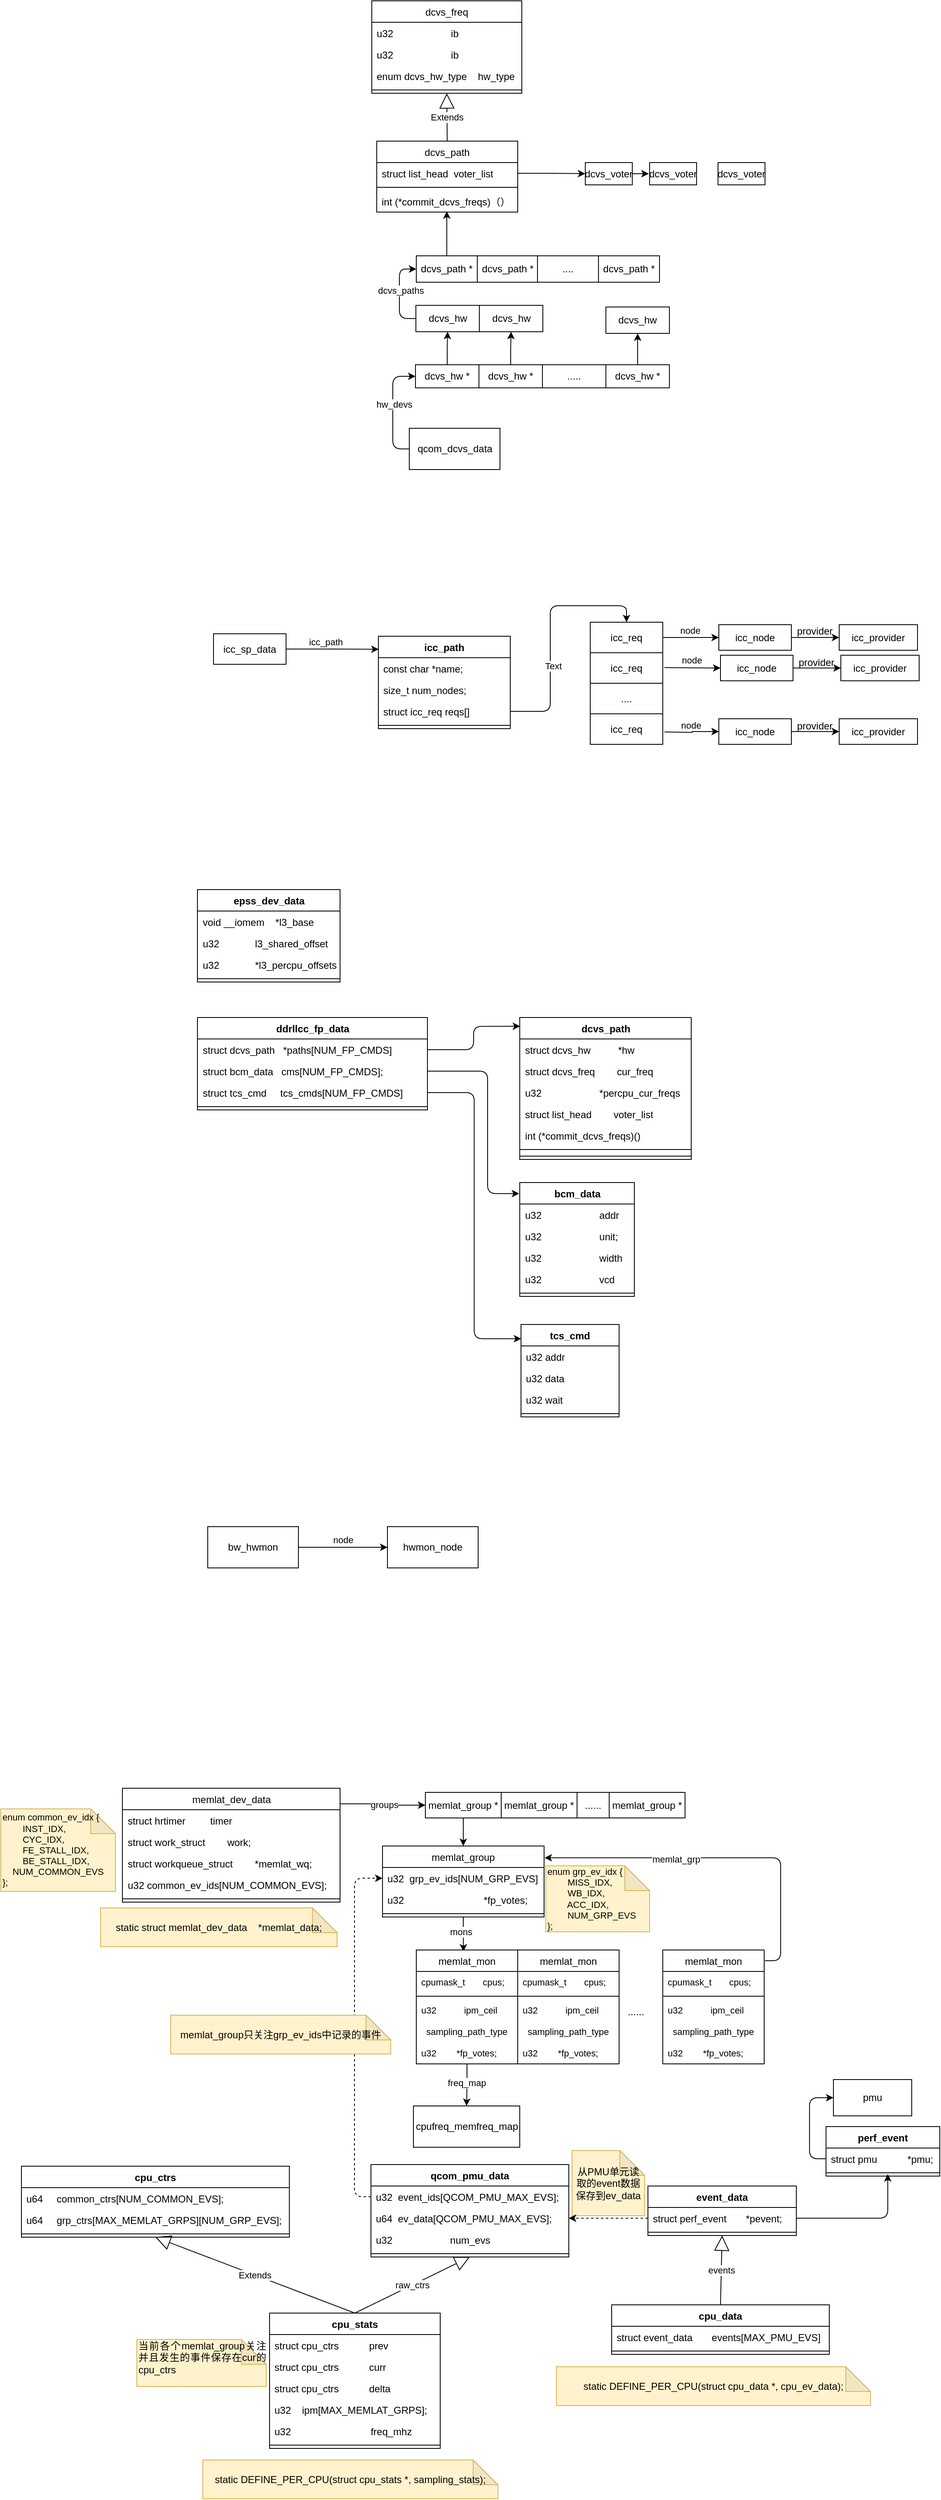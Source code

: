 <mxfile version="24.0.0" type="github">
  <diagram name="第 1 页" id="vD-AmZjFXGDDAUmnvSfB">
    <mxGraphModel dx="2402" dy="1593" grid="0" gridSize="10" guides="1" tooltips="1" connect="1" arrows="1" fold="1" page="0" pageScale="1" pageWidth="827" pageHeight="1169" math="0" shadow="0">
      <root>
        <mxCell id="0" />
        <mxCell id="1" parent="0" />
        <mxCell id="YWDrDgBH9ZP_5OnWIL4n-14" style="edgeStyle=orthogonalEdgeStyle;rounded=0;orthogonalLoop=1;jettySize=auto;html=1;" parent="1" source="YWDrDgBH9ZP_5OnWIL4n-2" target="YWDrDgBH9ZP_5OnWIL4n-13" edge="1">
          <mxGeometry relative="1" as="geometry" />
        </mxCell>
        <mxCell id="YWDrDgBH9ZP_5OnWIL4n-2" value="dcvs_hw *" style="html=1;whiteSpace=wrap;" parent="1" vertex="1">
          <mxGeometry x="64" y="-159" width="77" height="28" as="geometry" />
        </mxCell>
        <mxCell id="YWDrDgBH9ZP_5OnWIL4n-20" style="edgeStyle=orthogonalEdgeStyle;rounded=0;orthogonalLoop=1;jettySize=auto;html=1;entryX=0.497;entryY=0.962;entryDx=0;entryDy=0;entryPerimeter=0;" parent="1" source="YWDrDgBH9ZP_5OnWIL4n-3" target="YWDrDgBH9ZP_5OnWIL4n-103" edge="1">
          <mxGeometry relative="1" as="geometry">
            <mxPoint x="102" y="-315" as="targetPoint" />
          </mxGeometry>
        </mxCell>
        <mxCell id="YWDrDgBH9ZP_5OnWIL4n-3" value="dcvs_path *" style="html=1;whiteSpace=wrap;" parent="1" vertex="1">
          <mxGeometry x="65" y="-291" width="74" height="32" as="geometry" />
        </mxCell>
        <mxCell id="YWDrDgBH9ZP_5OnWIL4n-11" style="edgeStyle=orthogonalEdgeStyle;rounded=1;orthogonalLoop=1;jettySize=auto;html=1;entryX=0;entryY=0.5;entryDx=0;entryDy=0;exitX=0;exitY=0.5;exitDx=0;exitDy=0;curved=0;" parent="1" source="YWDrDgBH9ZP_5OnWIL4n-5" target="YWDrDgBH9ZP_5OnWIL4n-2" edge="1">
          <mxGeometry relative="1" as="geometry" />
        </mxCell>
        <mxCell id="YWDrDgBH9ZP_5OnWIL4n-12" value="hw_devs" style="edgeLabel;html=1;align=center;verticalAlign=middle;resizable=0;points=[];" parent="YWDrDgBH9ZP_5OnWIL4n-11" vertex="1" connectable="0">
          <mxGeometry x="0.096" y="-1" relative="1" as="geometry">
            <mxPoint as="offset" />
          </mxGeometry>
        </mxCell>
        <mxCell id="YWDrDgBH9ZP_5OnWIL4n-5" value="qcom_dcvs_data" style="html=1;whiteSpace=wrap;" parent="1" vertex="1">
          <mxGeometry x="56.5" y="-82" width="110" height="50" as="geometry" />
        </mxCell>
        <mxCell id="YWDrDgBH9ZP_5OnWIL4n-24" style="edgeStyle=orthogonalEdgeStyle;rounded=0;orthogonalLoop=1;jettySize=auto;html=1;entryX=0.5;entryY=1;entryDx=0;entryDy=0;" parent="1" source="YWDrDgBH9ZP_5OnWIL4n-7" target="YWDrDgBH9ZP_5OnWIL4n-21" edge="1">
          <mxGeometry relative="1" as="geometry" />
        </mxCell>
        <mxCell id="YWDrDgBH9ZP_5OnWIL4n-7" value="dcvs_hw *" style="html=1;whiteSpace=wrap;" parent="1" vertex="1">
          <mxGeometry x="141" y="-159" width="77" height="28" as="geometry" />
        </mxCell>
        <mxCell id="YWDrDgBH9ZP_5OnWIL4n-8" value="....." style="html=1;whiteSpace=wrap;" parent="1" vertex="1">
          <mxGeometry x="218" y="-159" width="77" height="28" as="geometry" />
        </mxCell>
        <mxCell id="YWDrDgBH9ZP_5OnWIL4n-23" style="edgeStyle=orthogonalEdgeStyle;rounded=0;orthogonalLoop=1;jettySize=auto;html=1;entryX=0.5;entryY=1;entryDx=0;entryDy=0;" parent="1" source="YWDrDgBH9ZP_5OnWIL4n-9" target="YWDrDgBH9ZP_5OnWIL4n-22" edge="1">
          <mxGeometry relative="1" as="geometry" />
        </mxCell>
        <mxCell id="YWDrDgBH9ZP_5OnWIL4n-9" value="dcvs_hw *" style="html=1;whiteSpace=wrap;" parent="1" vertex="1">
          <mxGeometry x="295" y="-159" width="77" height="28" as="geometry" />
        </mxCell>
        <mxCell id="YWDrDgBH9ZP_5OnWIL4n-37" style="edgeStyle=orthogonalEdgeStyle;rounded=1;orthogonalLoop=1;jettySize=auto;html=1;entryX=0;entryY=0.5;entryDx=0;entryDy=0;exitX=0;exitY=0.5;exitDx=0;exitDy=0;curved=0;" parent="1" source="YWDrDgBH9ZP_5OnWIL4n-13" target="YWDrDgBH9ZP_5OnWIL4n-3" edge="1">
          <mxGeometry relative="1" as="geometry" />
        </mxCell>
        <mxCell id="YWDrDgBH9ZP_5OnWIL4n-38" value="dcvs_paths" style="edgeLabel;html=1;align=center;verticalAlign=middle;resizable=0;points=[];" parent="YWDrDgBH9ZP_5OnWIL4n-37" vertex="1" connectable="0">
          <mxGeometry x="0.086" y="-1" relative="1" as="geometry">
            <mxPoint as="offset" />
          </mxGeometry>
        </mxCell>
        <mxCell id="YWDrDgBH9ZP_5OnWIL4n-13" value="dcvs_hw" style="html=1;whiteSpace=wrap;" parent="1" vertex="1">
          <mxGeometry x="64.5" y="-231" width="77" height="32" as="geometry" />
        </mxCell>
        <mxCell id="YWDrDgBH9ZP_5OnWIL4n-16" value="dcvs_path *" style="html=1;whiteSpace=wrap;" parent="1" vertex="1">
          <mxGeometry x="139" y="-291" width="74" height="32" as="geometry" />
        </mxCell>
        <mxCell id="YWDrDgBH9ZP_5OnWIL4n-17" value="...." style="html=1;whiteSpace=wrap;" parent="1" vertex="1">
          <mxGeometry x="212" y="-291" width="74" height="32" as="geometry" />
        </mxCell>
        <mxCell id="YWDrDgBH9ZP_5OnWIL4n-18" value="dcvs_path *" style="html=1;whiteSpace=wrap;" parent="1" vertex="1">
          <mxGeometry x="286" y="-291" width="74" height="32" as="geometry" />
        </mxCell>
        <mxCell id="YWDrDgBH9ZP_5OnWIL4n-21" value="dcvs_hw" style="html=1;whiteSpace=wrap;" parent="1" vertex="1">
          <mxGeometry x="141.5" y="-231" width="77" height="32" as="geometry" />
        </mxCell>
        <mxCell id="YWDrDgBH9ZP_5OnWIL4n-22" value="dcvs_hw" style="html=1;whiteSpace=wrap;" parent="1" vertex="1">
          <mxGeometry x="295" y="-229" width="77" height="32" as="geometry" />
        </mxCell>
        <mxCell id="YWDrDgBH9ZP_5OnWIL4n-46" style="edgeStyle=orthogonalEdgeStyle;rounded=0;orthogonalLoop=1;jettySize=auto;html=1;" parent="1" source="YWDrDgBH9ZP_5OnWIL4n-42" edge="1">
          <mxGeometry relative="1" as="geometry">
            <mxPoint x="347" y="-390.5" as="targetPoint" />
          </mxGeometry>
        </mxCell>
        <mxCell id="YWDrDgBH9ZP_5OnWIL4n-42" value="dcvs_voter" style="rounded=0;whiteSpace=wrap;html=1;" parent="1" vertex="1">
          <mxGeometry x="270" y="-404" width="57" height="27" as="geometry" />
        </mxCell>
        <mxCell id="YWDrDgBH9ZP_5OnWIL4n-44" value="dcvs_voter" style="rounded=0;whiteSpace=wrap;html=1;" parent="1" vertex="1">
          <mxGeometry x="348" y="-404" width="57" height="27" as="geometry" />
        </mxCell>
        <mxCell id="YWDrDgBH9ZP_5OnWIL4n-45" value="dcvs_voter" style="rounded=0;whiteSpace=wrap;html=1;" parent="1" vertex="1">
          <mxGeometry x="431" y="-404" width="57" height="27" as="geometry" />
        </mxCell>
        <mxCell id="YWDrDgBH9ZP_5OnWIL4n-50" style="edgeStyle=orthogonalEdgeStyle;rounded=0;orthogonalLoop=1;jettySize=auto;html=1;entryX=0.002;entryY=0.141;entryDx=0;entryDy=0;entryPerimeter=0;" parent="1" source="YWDrDgBH9ZP_5OnWIL4n-48" target="YWDrDgBH9ZP_5OnWIL4n-53" edge="1">
          <mxGeometry relative="1" as="geometry">
            <mxPoint x="-16" y="184.5" as="targetPoint" />
          </mxGeometry>
        </mxCell>
        <mxCell id="YWDrDgBH9ZP_5OnWIL4n-51" value="icc_path" style="edgeLabel;html=1;align=center;verticalAlign=middle;resizable=0;points=[];" parent="YWDrDgBH9ZP_5OnWIL4n-50" vertex="1" connectable="0">
          <mxGeometry x="-0.128" y="-1" relative="1" as="geometry">
            <mxPoint x="-1" y="-10" as="offset" />
          </mxGeometry>
        </mxCell>
        <mxCell id="YWDrDgBH9ZP_5OnWIL4n-48" value="icc_sp_data" style="html=1;whiteSpace=wrap;" parent="1" vertex="1">
          <mxGeometry x="-181" y="167" width="88" height="37" as="geometry" />
        </mxCell>
        <mxCell id="YWDrDgBH9ZP_5OnWIL4n-53" value="icc_path" style="swimlane;fontStyle=1;align=center;verticalAlign=top;childLayout=stackLayout;horizontal=1;startSize=26;horizontalStack=0;resizeParent=1;resizeParentMax=0;resizeLast=0;collapsible=1;marginBottom=0;whiteSpace=wrap;html=1;" parent="1" vertex="1">
          <mxGeometry x="19" y="170" width="160" height="112" as="geometry" />
        </mxCell>
        <mxCell id="YWDrDgBH9ZP_5OnWIL4n-54" value="const char *name;" style="text;strokeColor=none;fillColor=none;align=left;verticalAlign=top;spacingLeft=4;spacingRight=4;overflow=hidden;rotatable=0;points=[[0,0.5],[1,0.5]];portConstraint=eastwest;whiteSpace=wrap;html=1;" parent="YWDrDgBH9ZP_5OnWIL4n-53" vertex="1">
          <mxGeometry y="26" width="160" height="26" as="geometry" />
        </mxCell>
        <mxCell id="YWDrDgBH9ZP_5OnWIL4n-57" value="size_t num_nodes;" style="text;strokeColor=none;fillColor=none;align=left;verticalAlign=top;spacingLeft=4;spacingRight=4;overflow=hidden;rotatable=0;points=[[0,0.5],[1,0.5]];portConstraint=eastwest;whiteSpace=wrap;html=1;" parent="YWDrDgBH9ZP_5OnWIL4n-53" vertex="1">
          <mxGeometry y="52" width="160" height="26" as="geometry" />
        </mxCell>
        <mxCell id="YWDrDgBH9ZP_5OnWIL4n-58" value="struct icc_req reqs[]" style="text;strokeColor=none;fillColor=none;align=left;verticalAlign=top;spacingLeft=4;spacingRight=4;overflow=hidden;rotatable=0;points=[[0,0.5],[1,0.5]];portConstraint=eastwest;whiteSpace=wrap;html=1;" parent="YWDrDgBH9ZP_5OnWIL4n-53" vertex="1">
          <mxGeometry y="78" width="160" height="26" as="geometry" />
        </mxCell>
        <mxCell id="YWDrDgBH9ZP_5OnWIL4n-55" value="" style="line;strokeWidth=1;fillColor=none;align=left;verticalAlign=middle;spacingTop=-1;spacingLeft=3;spacingRight=3;rotatable=0;labelPosition=right;points=[];portConstraint=eastwest;strokeColor=inherit;" parent="YWDrDgBH9ZP_5OnWIL4n-53" vertex="1">
          <mxGeometry y="104" width="160" height="8" as="geometry" />
        </mxCell>
        <mxCell id="YWDrDgBH9ZP_5OnWIL4n-65" style="edgeStyle=orthogonalEdgeStyle;rounded=0;orthogonalLoop=1;jettySize=auto;html=1;entryX=0;entryY=0.5;entryDx=0;entryDy=0;" parent="1" source="YWDrDgBH9ZP_5OnWIL4n-59" target="YWDrDgBH9ZP_5OnWIL4n-60" edge="1">
          <mxGeometry relative="1" as="geometry" />
        </mxCell>
        <mxCell id="YWDrDgBH9ZP_5OnWIL4n-66" value="node" style="edgeLabel;html=1;align=center;verticalAlign=middle;resizable=0;points=[];" parent="YWDrDgBH9ZP_5OnWIL4n-65" vertex="1" connectable="0">
          <mxGeometry x="-0.108" y="2" relative="1" as="geometry">
            <mxPoint x="2" y="-7" as="offset" />
          </mxGeometry>
        </mxCell>
        <mxCell id="YWDrDgBH9ZP_5OnWIL4n-59" value="icc_req" style="html=1;whiteSpace=wrap;" parent="1" vertex="1">
          <mxGeometry x="276" y="153" width="88" height="37" as="geometry" />
        </mxCell>
        <mxCell id="YWDrDgBH9ZP_5OnWIL4n-68" style="edgeStyle=orthogonalEdgeStyle;rounded=0;orthogonalLoop=1;jettySize=auto;html=1;entryX=0;entryY=0.5;entryDx=0;entryDy=0;" parent="1" source="YWDrDgBH9ZP_5OnWIL4n-60" target="YWDrDgBH9ZP_5OnWIL4n-67" edge="1">
          <mxGeometry relative="1" as="geometry" />
        </mxCell>
        <mxCell id="YWDrDgBH9ZP_5OnWIL4n-60" value="icc_node" style="html=1;whiteSpace=wrap;" parent="1" vertex="1">
          <mxGeometry x="432" y="156" width="88" height="31" as="geometry" />
        </mxCell>
        <mxCell id="YWDrDgBH9ZP_5OnWIL4n-61" value="icc_req" style="html=1;whiteSpace=wrap;" parent="1" vertex="1">
          <mxGeometry x="276" y="190" width="88" height="37" as="geometry" />
        </mxCell>
        <mxCell id="YWDrDgBH9ZP_5OnWIL4n-62" value="...." style="html=1;whiteSpace=wrap;" parent="1" vertex="1">
          <mxGeometry x="276" y="227" width="88" height="37" as="geometry" />
        </mxCell>
        <mxCell id="YWDrDgBH9ZP_5OnWIL4n-63" value="icc_req" style="html=1;whiteSpace=wrap;" parent="1" vertex="1">
          <mxGeometry x="276" y="264" width="88" height="37" as="geometry" />
        </mxCell>
        <mxCell id="YWDrDgBH9ZP_5OnWIL4n-67" value="icc_provider" style="html=1;whiteSpace=wrap;" parent="1" vertex="1">
          <mxGeometry x="578" y="156" width="95" height="31" as="geometry" />
        </mxCell>
        <mxCell id="YWDrDgBH9ZP_5OnWIL4n-69" value="provider" style="text;html=1;align=center;verticalAlign=middle;resizable=0;points=[];autosize=1;strokeColor=none;fillColor=none;" parent="1" vertex="1">
          <mxGeometry x="517" y="151" width="61" height="26" as="geometry" />
        </mxCell>
        <mxCell id="YWDrDgBH9ZP_5OnWIL4n-75" style="edgeStyle=orthogonalEdgeStyle;rounded=0;orthogonalLoop=1;jettySize=auto;html=1;entryX=0;entryY=0.5;entryDx=0;entryDy=0;" parent="1" target="YWDrDgBH9ZP_5OnWIL4n-78" edge="1">
          <mxGeometry relative="1" as="geometry">
            <mxPoint x="366" y="208" as="sourcePoint" />
          </mxGeometry>
        </mxCell>
        <mxCell id="YWDrDgBH9ZP_5OnWIL4n-76" value="node" style="edgeLabel;html=1;align=center;verticalAlign=middle;resizable=0;points=[];" parent="YWDrDgBH9ZP_5OnWIL4n-75" vertex="1" connectable="0">
          <mxGeometry x="-0.108" y="2" relative="1" as="geometry">
            <mxPoint x="2" y="-7" as="offset" />
          </mxGeometry>
        </mxCell>
        <mxCell id="YWDrDgBH9ZP_5OnWIL4n-77" style="edgeStyle=orthogonalEdgeStyle;rounded=0;orthogonalLoop=1;jettySize=auto;html=1;entryX=0;entryY=0.5;entryDx=0;entryDy=0;" parent="1" source="YWDrDgBH9ZP_5OnWIL4n-78" target="YWDrDgBH9ZP_5OnWIL4n-79" edge="1">
          <mxGeometry relative="1" as="geometry" />
        </mxCell>
        <mxCell id="YWDrDgBH9ZP_5OnWIL4n-78" value="icc_node" style="html=1;whiteSpace=wrap;" parent="1" vertex="1">
          <mxGeometry x="434" y="193" width="88" height="31" as="geometry" />
        </mxCell>
        <mxCell id="YWDrDgBH9ZP_5OnWIL4n-79" value="icc_provider" style="html=1;whiteSpace=wrap;" parent="1" vertex="1">
          <mxGeometry x="580" y="193" width="95" height="31" as="geometry" />
        </mxCell>
        <mxCell id="YWDrDgBH9ZP_5OnWIL4n-80" value="provider" style="text;html=1;align=center;verticalAlign=middle;resizable=0;points=[];autosize=1;strokeColor=none;fillColor=none;" parent="1" vertex="1">
          <mxGeometry x="519" y="189" width="61" height="26" as="geometry" />
        </mxCell>
        <mxCell id="YWDrDgBH9ZP_5OnWIL4n-81" style="edgeStyle=orthogonalEdgeStyle;rounded=0;orthogonalLoop=1;jettySize=auto;html=1;entryX=0;entryY=0.5;entryDx=0;entryDy=0;" parent="1" target="YWDrDgBH9ZP_5OnWIL4n-84" edge="1">
          <mxGeometry relative="1" as="geometry">
            <mxPoint x="366" y="286" as="sourcePoint" />
          </mxGeometry>
        </mxCell>
        <mxCell id="YWDrDgBH9ZP_5OnWIL4n-82" value="node" style="edgeLabel;html=1;align=center;verticalAlign=middle;resizable=0;points=[];" parent="YWDrDgBH9ZP_5OnWIL4n-81" vertex="1" connectable="0">
          <mxGeometry x="-0.108" y="2" relative="1" as="geometry">
            <mxPoint x="2" y="-7" as="offset" />
          </mxGeometry>
        </mxCell>
        <mxCell id="YWDrDgBH9ZP_5OnWIL4n-83" style="edgeStyle=orthogonalEdgeStyle;rounded=0;orthogonalLoop=1;jettySize=auto;html=1;entryX=0;entryY=0.5;entryDx=0;entryDy=0;" parent="1" source="YWDrDgBH9ZP_5OnWIL4n-84" target="YWDrDgBH9ZP_5OnWIL4n-85" edge="1">
          <mxGeometry relative="1" as="geometry" />
        </mxCell>
        <mxCell id="YWDrDgBH9ZP_5OnWIL4n-84" value="icc_node" style="html=1;whiteSpace=wrap;" parent="1" vertex="1">
          <mxGeometry x="432" y="270" width="88" height="31" as="geometry" />
        </mxCell>
        <mxCell id="YWDrDgBH9ZP_5OnWIL4n-85" value="icc_provider" style="html=1;whiteSpace=wrap;" parent="1" vertex="1">
          <mxGeometry x="578" y="270" width="95" height="31" as="geometry" />
        </mxCell>
        <mxCell id="YWDrDgBH9ZP_5OnWIL4n-86" value="provider" style="text;html=1;align=center;verticalAlign=middle;resizable=0;points=[];autosize=1;strokeColor=none;fillColor=none;" parent="1" vertex="1">
          <mxGeometry x="517" y="266" width="61" height="26" as="geometry" />
        </mxCell>
        <mxCell id="YWDrDgBH9ZP_5OnWIL4n-87" style="edgeStyle=orthogonalEdgeStyle;rounded=1;orthogonalLoop=1;jettySize=auto;html=1;entryX=0.5;entryY=0;entryDx=0;entryDy=0;curved=0;" parent="1" source="YWDrDgBH9ZP_5OnWIL4n-58" target="YWDrDgBH9ZP_5OnWIL4n-59" edge="1">
          <mxGeometry relative="1" as="geometry" />
        </mxCell>
        <mxCell id="YWDrDgBH9ZP_5OnWIL4n-88" value="Text" style="edgeLabel;html=1;align=center;verticalAlign=middle;resizable=0;points=[];" parent="YWDrDgBH9ZP_5OnWIL4n-87" vertex="1" connectable="0">
          <mxGeometry x="-0.281" y="-3" relative="1" as="geometry">
            <mxPoint as="offset" />
          </mxGeometry>
        </mxCell>
        <mxCell id="YWDrDgBH9ZP_5OnWIL4n-100" value="&lt;span style=&quot;font-weight: 400;&quot;&gt;dcvs_path&lt;/span&gt;" style="swimlane;fontStyle=1;align=center;verticalAlign=top;childLayout=stackLayout;horizontal=1;startSize=26;horizontalStack=0;resizeParent=1;resizeParentMax=0;resizeLast=0;collapsible=1;marginBottom=0;whiteSpace=wrap;html=1;" parent="1" vertex="1">
          <mxGeometry x="17" y="-430" width="171" height="86" as="geometry">
            <mxRectangle x="17" y="-430" width="90" height="26" as="alternateBounds" />
          </mxGeometry>
        </mxCell>
        <mxCell id="YWDrDgBH9ZP_5OnWIL4n-104" value="struct list_head&amp;nbsp; voter_list" style="text;strokeColor=none;fillColor=none;align=left;verticalAlign=top;spacingLeft=4;spacingRight=4;overflow=hidden;rotatable=0;points=[[0,0.5],[1,0.5]];portConstraint=eastwest;whiteSpace=wrap;html=1;" parent="YWDrDgBH9ZP_5OnWIL4n-100" vertex="1">
          <mxGeometry y="26" width="171" height="26" as="geometry" />
        </mxCell>
        <mxCell id="YWDrDgBH9ZP_5OnWIL4n-102" value="" style="line;strokeWidth=1;fillColor=none;align=left;verticalAlign=middle;spacingTop=-1;spacingLeft=3;spacingRight=3;rotatable=0;labelPosition=right;points=[];portConstraint=eastwest;strokeColor=inherit;" parent="YWDrDgBH9ZP_5OnWIL4n-100" vertex="1">
          <mxGeometry y="52" width="171" height="8" as="geometry" />
        </mxCell>
        <mxCell id="YWDrDgBH9ZP_5OnWIL4n-103" value="int (*commit_dcvs_freqs)（）" style="text;strokeColor=none;fillColor=none;align=left;verticalAlign=top;spacingLeft=4;spacingRight=4;overflow=hidden;rotatable=0;points=[[0,0.5],[1,0.5]];portConstraint=eastwest;whiteSpace=wrap;html=1;" parent="YWDrDgBH9ZP_5OnWIL4n-100" vertex="1">
          <mxGeometry y="60" width="171" height="26" as="geometry" />
        </mxCell>
        <mxCell id="YWDrDgBH9ZP_5OnWIL4n-105" style="edgeStyle=orthogonalEdgeStyle;rounded=0;orthogonalLoop=1;jettySize=auto;html=1;entryX=0;entryY=0.5;entryDx=0;entryDy=0;" parent="1" source="YWDrDgBH9ZP_5OnWIL4n-104" target="YWDrDgBH9ZP_5OnWIL4n-42" edge="1">
          <mxGeometry relative="1" as="geometry">
            <mxPoint x="272" y="-359" as="targetPoint" />
          </mxGeometry>
        </mxCell>
        <mxCell id="YWDrDgBH9ZP_5OnWIL4n-106" value="&lt;span style=&quot;font-weight: 400; text-align: left;&quot;&gt;dcvs_freq&lt;/span&gt;" style="swimlane;fontStyle=1;align=center;verticalAlign=top;childLayout=stackLayout;horizontal=1;startSize=26;horizontalStack=0;resizeParent=1;resizeParentMax=0;resizeLast=0;collapsible=1;marginBottom=0;whiteSpace=wrap;html=1;" parent="1" vertex="1">
          <mxGeometry x="11" y="-600" width="182" height="112" as="geometry" />
        </mxCell>
        <mxCell id="YWDrDgBH9ZP_5OnWIL4n-107" value="u32&amp;nbsp; &amp;nbsp; &amp;nbsp; &amp;nbsp; &amp;nbsp; &amp;nbsp; &amp;nbsp; &amp;nbsp; &amp;nbsp; &amp;nbsp; &amp;nbsp;ib" style="text;strokeColor=none;fillColor=none;align=left;verticalAlign=top;spacingLeft=4;spacingRight=4;overflow=hidden;rotatable=0;points=[[0,0.5],[1,0.5]];portConstraint=eastwest;whiteSpace=wrap;html=1;" parent="YWDrDgBH9ZP_5OnWIL4n-106" vertex="1">
          <mxGeometry y="26" width="182" height="26" as="geometry" />
        </mxCell>
        <mxCell id="YWDrDgBH9ZP_5OnWIL4n-110" value="u32&amp;nbsp; &amp;nbsp; &amp;nbsp; &amp;nbsp; &amp;nbsp; &amp;nbsp; &amp;nbsp; &amp;nbsp; &amp;nbsp; &amp;nbsp; &amp;nbsp;ib" style="text;strokeColor=none;fillColor=none;align=left;verticalAlign=top;spacingLeft=4;spacingRight=4;overflow=hidden;rotatable=0;points=[[0,0.5],[1,0.5]];portConstraint=eastwest;whiteSpace=wrap;html=1;" parent="YWDrDgBH9ZP_5OnWIL4n-106" vertex="1">
          <mxGeometry y="52" width="182" height="26" as="geometry" />
        </mxCell>
        <mxCell id="YWDrDgBH9ZP_5OnWIL4n-111" value="enum dcvs_hw_type&amp;nbsp; &amp;nbsp; hw_type" style="text;strokeColor=none;fillColor=none;align=left;verticalAlign=top;spacingLeft=4;spacingRight=4;overflow=hidden;rotatable=0;points=[[0,0.5],[1,0.5]];portConstraint=eastwest;whiteSpace=wrap;html=1;" parent="YWDrDgBH9ZP_5OnWIL4n-106" vertex="1">
          <mxGeometry y="78" width="182" height="26" as="geometry" />
        </mxCell>
        <mxCell id="YWDrDgBH9ZP_5OnWIL4n-108" value="" style="line;strokeWidth=1;fillColor=none;align=left;verticalAlign=middle;spacingTop=-1;spacingLeft=3;spacingRight=3;rotatable=0;labelPosition=right;points=[];portConstraint=eastwest;strokeColor=inherit;" parent="YWDrDgBH9ZP_5OnWIL4n-106" vertex="1">
          <mxGeometry y="104" width="182" height="8" as="geometry" />
        </mxCell>
        <mxCell id="YWDrDgBH9ZP_5OnWIL4n-113" value="Extends" style="endArrow=block;endSize=16;endFill=0;html=1;rounded=0;exitX=0.5;exitY=0;exitDx=0;exitDy=0;entryX=0.5;entryY=1;entryDx=0;entryDy=0;" parent="1" source="YWDrDgBH9ZP_5OnWIL4n-100" target="YWDrDgBH9ZP_5OnWIL4n-106" edge="1">
          <mxGeometry width="160" relative="1" as="geometry">
            <mxPoint x="247" y="-493" as="sourcePoint" />
            <mxPoint x="407" y="-493" as="targetPoint" />
          </mxGeometry>
        </mxCell>
        <mxCell id="YWDrDgBH9ZP_5OnWIL4n-114" value="ddrllcc_fp_data" style="swimlane;fontStyle=1;align=center;verticalAlign=top;childLayout=stackLayout;horizontal=1;startSize=26;horizontalStack=0;resizeParent=1;resizeParentMax=0;resizeLast=0;collapsible=1;marginBottom=0;whiteSpace=wrap;html=1;" parent="1" vertex="1">
          <mxGeometry x="-200.5" y="632" width="279" height="112" as="geometry" />
        </mxCell>
        <mxCell id="YWDrDgBH9ZP_5OnWIL4n-115" value="struct dcvs_path&amp;nbsp; &amp;nbsp;*paths[NUM_FP_CMDS]" style="text;strokeColor=none;fillColor=none;align=left;verticalAlign=top;spacingLeft=4;spacingRight=4;overflow=hidden;rotatable=0;points=[[0,0.5],[1,0.5]];portConstraint=eastwest;whiteSpace=wrap;html=1;" parent="YWDrDgBH9ZP_5OnWIL4n-114" vertex="1">
          <mxGeometry y="26" width="279" height="26" as="geometry" />
        </mxCell>
        <mxCell id="YWDrDgBH9ZP_5OnWIL4n-118" value="struct bcm_data&amp;nbsp; &amp;nbsp;cms[NUM_FP_CMDS];" style="text;strokeColor=none;fillColor=none;align=left;verticalAlign=top;spacingLeft=4;spacingRight=4;overflow=hidden;rotatable=0;points=[[0,0.5],[1,0.5]];portConstraint=eastwest;whiteSpace=wrap;html=1;" parent="YWDrDgBH9ZP_5OnWIL4n-114" vertex="1">
          <mxGeometry y="52" width="279" height="26" as="geometry" />
        </mxCell>
        <mxCell id="YWDrDgBH9ZP_5OnWIL4n-119" value="struct tcs_cmd&amp;nbsp; &amp;nbsp; &amp;nbsp;tcs_cmds[NUM_FP_CMDS]" style="text;strokeColor=none;fillColor=none;align=left;verticalAlign=top;spacingLeft=4;spacingRight=4;overflow=hidden;rotatable=0;points=[[0,0.5],[1,0.5]];portConstraint=eastwest;whiteSpace=wrap;html=1;" parent="YWDrDgBH9ZP_5OnWIL4n-114" vertex="1">
          <mxGeometry y="78" width="279" height="26" as="geometry" />
        </mxCell>
        <mxCell id="YWDrDgBH9ZP_5OnWIL4n-116" value="" style="line;strokeWidth=1;fillColor=none;align=left;verticalAlign=middle;spacingTop=-1;spacingLeft=3;spacingRight=3;rotatable=0;labelPosition=right;points=[];portConstraint=eastwest;strokeColor=inherit;" parent="YWDrDgBH9ZP_5OnWIL4n-114" vertex="1">
          <mxGeometry y="104" width="279" height="8" as="geometry" />
        </mxCell>
        <mxCell id="YWDrDgBH9ZP_5OnWIL4n-120" value="dcvs_path" style="swimlane;fontStyle=1;align=center;verticalAlign=top;childLayout=stackLayout;horizontal=1;startSize=26;horizontalStack=0;resizeParent=1;resizeParentMax=0;resizeLast=0;collapsible=1;marginBottom=0;whiteSpace=wrap;html=1;" parent="1" vertex="1">
          <mxGeometry x="190.5" y="632" width="208" height="172" as="geometry" />
        </mxCell>
        <mxCell id="YWDrDgBH9ZP_5OnWIL4n-121" value="struct dcvs_hw&amp;nbsp; &amp;nbsp; &amp;nbsp; &amp;nbsp; &amp;nbsp; *hw" style="text;strokeColor=none;fillColor=none;align=left;verticalAlign=top;spacingLeft=4;spacingRight=4;overflow=hidden;rotatable=0;points=[[0,0.5],[1,0.5]];portConstraint=eastwest;whiteSpace=wrap;html=1;" parent="YWDrDgBH9ZP_5OnWIL4n-120" vertex="1">
          <mxGeometry y="26" width="208" height="26" as="geometry" />
        </mxCell>
        <mxCell id="YWDrDgBH9ZP_5OnWIL4n-122" value="struct dcvs_freq&amp;nbsp; &amp;nbsp; &amp;nbsp; &amp;nbsp; cur_freq" style="text;strokeColor=none;fillColor=none;align=left;verticalAlign=top;spacingLeft=4;spacingRight=4;overflow=hidden;rotatable=0;points=[[0,0.5],[1,0.5]];portConstraint=eastwest;whiteSpace=wrap;html=1;" parent="YWDrDgBH9ZP_5OnWIL4n-120" vertex="1">
          <mxGeometry y="52" width="208" height="26" as="geometry" />
        </mxCell>
        <mxCell id="YWDrDgBH9ZP_5OnWIL4n-123" value="u32&amp;nbsp; &amp;nbsp; &amp;nbsp; &amp;nbsp; &amp;nbsp; &amp;nbsp; &amp;nbsp; &amp;nbsp; &amp;nbsp; &amp;nbsp; &amp;nbsp;*percpu_cur_freqs" style="text;strokeColor=none;fillColor=none;align=left;verticalAlign=top;spacingLeft=4;spacingRight=4;overflow=hidden;rotatable=0;points=[[0,0.5],[1,0.5]];portConstraint=eastwest;whiteSpace=wrap;html=1;" parent="YWDrDgBH9ZP_5OnWIL4n-120" vertex="1">
          <mxGeometry y="78" width="208" height="26" as="geometry" />
        </mxCell>
        <mxCell id="YWDrDgBH9ZP_5OnWIL4n-125" value="struct list_head&amp;nbsp; &amp;nbsp; &amp;nbsp; &amp;nbsp; voter_list" style="text;strokeColor=none;fillColor=none;align=left;verticalAlign=top;spacingLeft=4;spacingRight=4;overflow=hidden;rotatable=0;points=[[0,0.5],[1,0.5]];portConstraint=eastwest;whiteSpace=wrap;html=1;" parent="YWDrDgBH9ZP_5OnWIL4n-120" vertex="1">
          <mxGeometry y="104" width="208" height="26" as="geometry" />
        </mxCell>
        <mxCell id="YWDrDgBH9ZP_5OnWIL4n-128" value="int (*commit_dcvs_freqs)()" style="text;strokeColor=none;fillColor=none;align=left;verticalAlign=top;spacingLeft=4;spacingRight=4;overflow=hidden;rotatable=0;points=[[0,0.5],[1,0.5]];portConstraint=eastwest;whiteSpace=wrap;html=1;" parent="YWDrDgBH9ZP_5OnWIL4n-120" vertex="1">
          <mxGeometry y="130" width="208" height="26" as="geometry" />
        </mxCell>
        <mxCell id="YWDrDgBH9ZP_5OnWIL4n-124" value="" style="line;strokeWidth=1;fillColor=none;align=left;verticalAlign=middle;spacingTop=-1;spacingLeft=3;spacingRight=3;rotatable=0;labelPosition=right;points=[];portConstraint=eastwest;strokeColor=inherit;" parent="YWDrDgBH9ZP_5OnWIL4n-120" vertex="1">
          <mxGeometry y="156" width="208" height="8" as="geometry" />
        </mxCell>
        <mxCell id="YWDrDgBH9ZP_5OnWIL4n-126" value="" style="line;strokeWidth=1;fillColor=none;align=left;verticalAlign=middle;spacingTop=-1;spacingLeft=3;spacingRight=3;rotatable=0;labelPosition=right;points=[];portConstraint=eastwest;strokeColor=inherit;" parent="YWDrDgBH9ZP_5OnWIL4n-120" vertex="1">
          <mxGeometry y="164" width="208" height="8" as="geometry" />
        </mxCell>
        <mxCell id="YWDrDgBH9ZP_5OnWIL4n-129" style="edgeStyle=orthogonalEdgeStyle;rounded=1;orthogonalLoop=1;jettySize=auto;html=1;entryX=0.002;entryY=0.062;entryDx=0;entryDy=0;entryPerimeter=0;curved=0;" parent="1" source="YWDrDgBH9ZP_5OnWIL4n-115" target="YWDrDgBH9ZP_5OnWIL4n-120" edge="1">
          <mxGeometry relative="1" as="geometry" />
        </mxCell>
        <mxCell id="YWDrDgBH9ZP_5OnWIL4n-135" value="tcs_cmd" style="swimlane;fontStyle=1;align=center;verticalAlign=top;childLayout=stackLayout;horizontal=1;startSize=26;horizontalStack=0;resizeParent=1;resizeParentMax=0;resizeLast=0;collapsible=1;marginBottom=0;whiteSpace=wrap;html=1;" parent="1" vertex="1">
          <mxGeometry x="192" y="1004" width="119" height="112" as="geometry" />
        </mxCell>
        <mxCell id="YWDrDgBH9ZP_5OnWIL4n-136" value="u32 addr" style="text;strokeColor=none;fillColor=none;align=left;verticalAlign=top;spacingLeft=4;spacingRight=4;overflow=hidden;rotatable=0;points=[[0,0.5],[1,0.5]];portConstraint=eastwest;whiteSpace=wrap;html=1;" parent="YWDrDgBH9ZP_5OnWIL4n-135" vertex="1">
          <mxGeometry y="26" width="119" height="26" as="geometry" />
        </mxCell>
        <mxCell id="YWDrDgBH9ZP_5OnWIL4n-139" value="u32 data" style="text;strokeColor=none;fillColor=none;align=left;verticalAlign=top;spacingLeft=4;spacingRight=4;overflow=hidden;rotatable=0;points=[[0,0.5],[1,0.5]];portConstraint=eastwest;whiteSpace=wrap;html=1;" parent="YWDrDgBH9ZP_5OnWIL4n-135" vertex="1">
          <mxGeometry y="52" width="119" height="26" as="geometry" />
        </mxCell>
        <mxCell id="YWDrDgBH9ZP_5OnWIL4n-140" value="u32 wait" style="text;strokeColor=none;fillColor=none;align=left;verticalAlign=top;spacingLeft=4;spacingRight=4;overflow=hidden;rotatable=0;points=[[0,0.5],[1,0.5]];portConstraint=eastwest;whiteSpace=wrap;html=1;" parent="YWDrDgBH9ZP_5OnWIL4n-135" vertex="1">
          <mxGeometry y="78" width="119" height="26" as="geometry" />
        </mxCell>
        <mxCell id="YWDrDgBH9ZP_5OnWIL4n-137" value="" style="line;strokeWidth=1;fillColor=none;align=left;verticalAlign=middle;spacingTop=-1;spacingLeft=3;spacingRight=3;rotatable=0;labelPosition=right;points=[];portConstraint=eastwest;strokeColor=inherit;" parent="YWDrDgBH9ZP_5OnWIL4n-135" vertex="1">
          <mxGeometry y="104" width="119" height="8" as="geometry" />
        </mxCell>
        <mxCell id="YWDrDgBH9ZP_5OnWIL4n-141" style="edgeStyle=orthogonalEdgeStyle;rounded=1;orthogonalLoop=1;jettySize=auto;html=1;entryX=0.002;entryY=0.154;entryDx=0;entryDy=0;entryPerimeter=0;curved=0;" parent="1" source="YWDrDgBH9ZP_5OnWIL4n-119" target="YWDrDgBH9ZP_5OnWIL4n-135" edge="1">
          <mxGeometry relative="1" as="geometry" />
        </mxCell>
        <mxCell id="YWDrDgBH9ZP_5OnWIL4n-142" value="bcm_data" style="swimlane;fontStyle=1;align=center;verticalAlign=top;childLayout=stackLayout;horizontal=1;startSize=26;horizontalStack=0;resizeParent=1;resizeParentMax=0;resizeLast=0;collapsible=1;marginBottom=0;whiteSpace=wrap;html=1;" parent="1" vertex="1">
          <mxGeometry x="190.5" y="832" width="139" height="138" as="geometry" />
        </mxCell>
        <mxCell id="YWDrDgBH9ZP_5OnWIL4n-143" value="u32&amp;nbsp; &amp;nbsp; &amp;nbsp; &amp;nbsp; &amp;nbsp; &amp;nbsp; &amp;nbsp; &amp;nbsp; &amp;nbsp; &amp;nbsp; &amp;nbsp;addr" style="text;strokeColor=none;fillColor=none;align=left;verticalAlign=top;spacingLeft=4;spacingRight=4;overflow=hidden;rotatable=0;points=[[0,0.5],[1,0.5]];portConstraint=eastwest;whiteSpace=wrap;html=1;" parent="YWDrDgBH9ZP_5OnWIL4n-142" vertex="1">
          <mxGeometry y="26" width="139" height="26" as="geometry" />
        </mxCell>
        <mxCell id="YWDrDgBH9ZP_5OnWIL4n-146" value="u32&amp;nbsp; &amp;nbsp; &amp;nbsp; &amp;nbsp; &amp;nbsp; &amp;nbsp; &amp;nbsp; &amp;nbsp; &amp;nbsp; &amp;nbsp; &amp;nbsp;unit;" style="text;strokeColor=none;fillColor=none;align=left;verticalAlign=top;spacingLeft=4;spacingRight=4;overflow=hidden;rotatable=0;points=[[0,0.5],[1,0.5]];portConstraint=eastwest;whiteSpace=wrap;html=1;" parent="YWDrDgBH9ZP_5OnWIL4n-142" vertex="1">
          <mxGeometry y="52" width="139" height="26" as="geometry" />
        </mxCell>
        <mxCell id="YWDrDgBH9ZP_5OnWIL4n-147" value="u32&amp;nbsp; &amp;nbsp; &amp;nbsp; &amp;nbsp; &amp;nbsp; &amp;nbsp; &amp;nbsp; &amp;nbsp; &amp;nbsp; &amp;nbsp; &amp;nbsp;width" style="text;strokeColor=none;fillColor=none;align=left;verticalAlign=top;spacingLeft=4;spacingRight=4;overflow=hidden;rotatable=0;points=[[0,0.5],[1,0.5]];portConstraint=eastwest;whiteSpace=wrap;html=1;" parent="YWDrDgBH9ZP_5OnWIL4n-142" vertex="1">
          <mxGeometry y="78" width="139" height="26" as="geometry" />
        </mxCell>
        <mxCell id="YWDrDgBH9ZP_5OnWIL4n-148" value="u32&amp;nbsp; &amp;nbsp; &amp;nbsp; &amp;nbsp; &amp;nbsp; &amp;nbsp; &amp;nbsp; &amp;nbsp; &amp;nbsp; &amp;nbsp; &amp;nbsp;vcd" style="text;strokeColor=none;fillColor=none;align=left;verticalAlign=top;spacingLeft=4;spacingRight=4;overflow=hidden;rotatable=0;points=[[0,0.5],[1,0.5]];portConstraint=eastwest;whiteSpace=wrap;html=1;" parent="YWDrDgBH9ZP_5OnWIL4n-142" vertex="1">
          <mxGeometry y="104" width="139" height="26" as="geometry" />
        </mxCell>
        <mxCell id="YWDrDgBH9ZP_5OnWIL4n-144" value="" style="line;strokeWidth=1;fillColor=none;align=left;verticalAlign=middle;spacingTop=-1;spacingLeft=3;spacingRight=3;rotatable=0;labelPosition=right;points=[];portConstraint=eastwest;strokeColor=inherit;" parent="YWDrDgBH9ZP_5OnWIL4n-142" vertex="1">
          <mxGeometry y="130" width="139" height="8" as="geometry" />
        </mxCell>
        <mxCell id="YWDrDgBH9ZP_5OnWIL4n-149" style="edgeStyle=orthogonalEdgeStyle;rounded=1;orthogonalLoop=1;jettySize=auto;html=1;entryX=-0.005;entryY=0.097;entryDx=0;entryDy=0;entryPerimeter=0;curved=0;" parent="1" source="YWDrDgBH9ZP_5OnWIL4n-118" target="YWDrDgBH9ZP_5OnWIL4n-142" edge="1">
          <mxGeometry relative="1" as="geometry">
            <Array as="points">
              <mxPoint x="151.5" y="697" />
              <mxPoint x="151.5" y="845" />
            </Array>
          </mxGeometry>
        </mxCell>
        <mxCell id="YWDrDgBH9ZP_5OnWIL4n-150" value="epss_dev_data" style="swimlane;fontStyle=1;align=center;verticalAlign=top;childLayout=stackLayout;horizontal=1;startSize=26;horizontalStack=0;resizeParent=1;resizeParentMax=0;resizeLast=0;collapsible=1;marginBottom=0;whiteSpace=wrap;html=1;" parent="1" vertex="1">
          <mxGeometry x="-200.5" y="477" width="173" height="112" as="geometry" />
        </mxCell>
        <mxCell id="YWDrDgBH9ZP_5OnWIL4n-151" value="void __iomem&amp;nbsp; &amp;nbsp; *l3_base" style="text;strokeColor=none;fillColor=none;align=left;verticalAlign=top;spacingLeft=4;spacingRight=4;overflow=hidden;rotatable=0;points=[[0,0.5],[1,0.5]];portConstraint=eastwest;whiteSpace=wrap;html=1;" parent="YWDrDgBH9ZP_5OnWIL4n-150" vertex="1">
          <mxGeometry y="26" width="173" height="26" as="geometry" />
        </mxCell>
        <mxCell id="YWDrDgBH9ZP_5OnWIL4n-154" value="u32&amp;nbsp; &amp;nbsp; &amp;nbsp; &amp;nbsp; &amp;nbsp; &amp;nbsp; &amp;nbsp;l3_shared_offset" style="text;strokeColor=none;fillColor=none;align=left;verticalAlign=top;spacingLeft=4;spacingRight=4;overflow=hidden;rotatable=0;points=[[0,0.5],[1,0.5]];portConstraint=eastwest;whiteSpace=wrap;html=1;" parent="YWDrDgBH9ZP_5OnWIL4n-150" vertex="1">
          <mxGeometry y="52" width="173" height="26" as="geometry" />
        </mxCell>
        <mxCell id="YWDrDgBH9ZP_5OnWIL4n-155" value="u32&amp;nbsp; &amp;nbsp; &amp;nbsp; &amp;nbsp; &amp;nbsp; &amp;nbsp; &amp;nbsp;*l3_percpu_offsets" style="text;strokeColor=none;fillColor=none;align=left;verticalAlign=top;spacingLeft=4;spacingRight=4;overflow=hidden;rotatable=0;points=[[0,0.5],[1,0.5]];portConstraint=eastwest;whiteSpace=wrap;html=1;" parent="YWDrDgBH9ZP_5OnWIL4n-150" vertex="1">
          <mxGeometry y="78" width="173" height="26" as="geometry" />
        </mxCell>
        <mxCell id="YWDrDgBH9ZP_5OnWIL4n-152" value="" style="line;strokeWidth=1;fillColor=none;align=left;verticalAlign=middle;spacingTop=-1;spacingLeft=3;spacingRight=3;rotatable=0;labelPosition=right;points=[];portConstraint=eastwest;strokeColor=inherit;" parent="YWDrDgBH9ZP_5OnWIL4n-150" vertex="1">
          <mxGeometry y="104" width="173" height="8" as="geometry" />
        </mxCell>
        <mxCell id="YWDrDgBH9ZP_5OnWIL4n-164" style="edgeStyle=orthogonalEdgeStyle;rounded=0;orthogonalLoop=1;jettySize=auto;html=1;entryX=0;entryY=0.5;entryDx=0;entryDy=0;" parent="1" source="YWDrDgBH9ZP_5OnWIL4n-162" target="YWDrDgBH9ZP_5OnWIL4n-163" edge="1">
          <mxGeometry relative="1" as="geometry" />
        </mxCell>
        <mxCell id="YWDrDgBH9ZP_5OnWIL4n-165" value="node" style="edgeLabel;html=1;align=center;verticalAlign=middle;resizable=0;points=[];" parent="YWDrDgBH9ZP_5OnWIL4n-164" vertex="1" connectable="0">
          <mxGeometry x="0.241" relative="1" as="geometry">
            <mxPoint x="-13" y="-9" as="offset" />
          </mxGeometry>
        </mxCell>
        <mxCell id="YWDrDgBH9ZP_5OnWIL4n-162" value="bw_hwmon" style="html=1;whiteSpace=wrap;" parent="1" vertex="1">
          <mxGeometry x="-188" y="1249" width="110" height="50" as="geometry" />
        </mxCell>
        <mxCell id="YWDrDgBH9ZP_5OnWIL4n-163" value="hwmon_node" style="html=1;whiteSpace=wrap;" parent="1" vertex="1">
          <mxGeometry x="30" y="1249" width="110" height="50" as="geometry" />
        </mxCell>
        <mxCell id="YWDrDgBH9ZP_5OnWIL4n-167" value="&lt;span style=&quot;font-weight: 400;&quot;&gt;memlat_dev_data&lt;/span&gt;" style="swimlane;fontStyle=1;align=center;verticalAlign=top;childLayout=stackLayout;horizontal=1;startSize=26;horizontalStack=0;resizeParent=1;resizeParentMax=0;resizeLast=0;collapsible=1;marginBottom=0;whiteSpace=wrap;html=1;" parent="1" vertex="1">
          <mxGeometry x="-291.5" y="1566" width="264" height="138" as="geometry" />
        </mxCell>
        <mxCell id="YWDrDgBH9ZP_5OnWIL4n-217" value="struct hrtimer&amp;nbsp; &amp;nbsp; &amp;nbsp; &amp;nbsp; &amp;nbsp;timer" style="text;strokeColor=none;fillColor=none;align=left;verticalAlign=top;spacingLeft=4;spacingRight=4;overflow=hidden;rotatable=0;points=[[0,0.5],[1,0.5]];portConstraint=eastwest;whiteSpace=wrap;html=1;" parent="YWDrDgBH9ZP_5OnWIL4n-167" vertex="1">
          <mxGeometry y="26" width="264" height="26" as="geometry" />
        </mxCell>
        <mxCell id="YWDrDgBH9ZP_5OnWIL4n-218" value="struct work_struct        work;" style="text;strokeColor=none;fillColor=none;align=left;verticalAlign=top;spacingLeft=4;spacingRight=4;overflow=hidden;rotatable=0;points=[[0,0.5],[1,0.5]];portConstraint=eastwest;whiteSpace=wrap;html=1;" parent="YWDrDgBH9ZP_5OnWIL4n-167" vertex="1">
          <mxGeometry y="52" width="264" height="26" as="geometry" />
        </mxCell>
        <mxCell id="pFP3C433T4drB_RvzbZX-53" value="struct workqueue_struct        *memlat_wq;" style="text;strokeColor=none;fillColor=none;align=left;verticalAlign=top;spacingLeft=4;spacingRight=4;overflow=hidden;rotatable=0;points=[[0,0.5],[1,0.5]];portConstraint=eastwest;whiteSpace=wrap;html=1;" parent="YWDrDgBH9ZP_5OnWIL4n-167" vertex="1">
          <mxGeometry y="78" width="264" height="26" as="geometry" />
        </mxCell>
        <mxCell id="YWDrDgBH9ZP_5OnWIL4n-168" value="u32 common_ev_ids[NUM_COMMON_EVS];" style="text;strokeColor=none;fillColor=none;align=left;verticalAlign=top;spacingLeft=4;spacingRight=4;overflow=hidden;rotatable=0;points=[[0,0.5],[1,0.5]];portConstraint=eastwest;whiteSpace=wrap;html=1;" parent="YWDrDgBH9ZP_5OnWIL4n-167" vertex="1">
          <mxGeometry y="104" width="264" height="26" as="geometry" />
        </mxCell>
        <mxCell id="YWDrDgBH9ZP_5OnWIL4n-169" value="" style="line;strokeWidth=1;fillColor=none;align=left;verticalAlign=middle;spacingTop=-1;spacingLeft=3;spacingRight=3;rotatable=0;labelPosition=right;points=[];portConstraint=eastwest;strokeColor=inherit;" parent="YWDrDgBH9ZP_5OnWIL4n-167" vertex="1">
          <mxGeometry y="130" width="264" height="8" as="geometry" />
        </mxCell>
        <mxCell id="YWDrDgBH9ZP_5OnWIL4n-172" value="memlat_group *" style="html=1;whiteSpace=wrap;" parent="1" vertex="1">
          <mxGeometry x="76" y="1571" width="92" height="31" as="geometry" />
        </mxCell>
        <mxCell id="YWDrDgBH9ZP_5OnWIL4n-199" style="edgeStyle=orthogonalEdgeStyle;rounded=1;orthogonalLoop=1;jettySize=auto;html=1;curved=0;exitX=0.5;exitY=1;exitDx=0;exitDy=0;" parent="1" source="YWDrDgBH9ZP_5OnWIL4n-205" target="YWDrDgBH9ZP_5OnWIL4n-198" edge="1">
          <mxGeometry relative="1" as="geometry">
            <mxPoint x="118" y="1846.0" as="sourcePoint" />
          </mxGeometry>
        </mxCell>
        <mxCell id="YWDrDgBH9ZP_5OnWIL4n-200" value="freq_map" style="edgeLabel;html=1;align=center;verticalAlign=middle;resizable=0;points=[];fontFamily=Helvetica;fontSize=11;fontColor=default;labelBackgroundColor=default;" parent="YWDrDgBH9ZP_5OnWIL4n-199" vertex="1" connectable="0">
          <mxGeometry x="-0.101" y="-1" relative="1" as="geometry">
            <mxPoint as="offset" />
          </mxGeometry>
        </mxCell>
        <mxCell id="YWDrDgBH9ZP_5OnWIL4n-181" value="memlat_group *" style="html=1;whiteSpace=wrap;" parent="1" vertex="1">
          <mxGeometry x="168" y="1571" width="92" height="31" as="geometry" />
        </mxCell>
        <mxCell id="YWDrDgBH9ZP_5OnWIL4n-182" value="......" style="html=1;whiteSpace=wrap;" parent="1" vertex="1">
          <mxGeometry x="260" y="1571" width="39" height="31" as="geometry" />
        </mxCell>
        <mxCell id="YWDrDgBH9ZP_5OnWIL4n-183" value="memlat_group *" style="html=1;whiteSpace=wrap;" parent="1" vertex="1">
          <mxGeometry x="299" y="1571" width="92" height="31" as="geometry" />
        </mxCell>
        <mxCell id="YWDrDgBH9ZP_5OnWIL4n-185" style="edgeStyle=orthogonalEdgeStyle;rounded=0;orthogonalLoop=1;jettySize=auto;html=1;entryX=0.5;entryY=0;entryDx=0;entryDy=0;" parent="1" source="YWDrDgBH9ZP_5OnWIL4n-172" target="YWDrDgBH9ZP_5OnWIL4n-193" edge="1">
          <mxGeometry relative="1" as="geometry">
            <mxPoint x="122.103" y="1673.992" as="targetPoint" />
          </mxGeometry>
        </mxCell>
        <mxCell id="YWDrDgBH9ZP_5OnWIL4n-187" style="edgeStyle=orthogonalEdgeStyle;rounded=1;orthogonalLoop=1;jettySize=auto;html=1;entryX=0.465;entryY=0.014;entryDx=0;entryDy=0;entryPerimeter=0;exitX=0.5;exitY=1;exitDx=0;exitDy=0;curved=0;" parent="1" source="YWDrDgBH9ZP_5OnWIL4n-193" target="YWDrDgBH9ZP_5OnWIL4n-205" edge="1">
          <mxGeometry relative="1" as="geometry">
            <mxPoint x="117.5" y="1768" as="sourcePoint" />
            <mxPoint x="122.275" y="1853.145" as="targetPoint" />
          </mxGeometry>
        </mxCell>
        <mxCell id="YWDrDgBH9ZP_5OnWIL4n-189" value="mons" style="edgeLabel;html=1;align=center;verticalAlign=middle;resizable=0;points=[];" parent="YWDrDgBH9ZP_5OnWIL4n-187" vertex="1" connectable="0">
          <mxGeometry x="-0.287" y="-2" relative="1" as="geometry">
            <mxPoint x="-1" y="3" as="offset" />
          </mxGeometry>
        </mxCell>
        <mxCell id="YWDrDgBH9ZP_5OnWIL4n-193" value="&lt;span style=&quot;font-weight: 400;&quot;&gt;memlat_group&lt;/span&gt;" style="swimlane;fontStyle=1;align=center;verticalAlign=top;childLayout=stackLayout;horizontal=1;startSize=26;horizontalStack=0;resizeParent=1;resizeParentMax=0;resizeLast=0;collapsible=1;marginBottom=0;whiteSpace=wrap;html=1;" parent="1" vertex="1">
          <mxGeometry x="24" y="1636" width="196" height="86" as="geometry" />
        </mxCell>
        <mxCell id="YWDrDgBH9ZP_5OnWIL4n-194" value="u32&amp;nbsp; grp_ev_ids[NUM_GRP_EVS]" style="text;strokeColor=none;fillColor=none;align=left;verticalAlign=top;spacingLeft=4;spacingRight=4;overflow=hidden;rotatable=0;points=[[0,0.5],[1,0.5]];portConstraint=eastwest;whiteSpace=wrap;html=1;" parent="YWDrDgBH9ZP_5OnWIL4n-193" vertex="1">
          <mxGeometry y="26" width="196" height="26" as="geometry" />
        </mxCell>
        <mxCell id="YWDrDgBH9ZP_5OnWIL4n-197" value="u32&amp;nbsp; &amp;nbsp; &amp;nbsp; &amp;nbsp; &amp;nbsp; &amp;nbsp; &amp;nbsp; &amp;nbsp; &amp;nbsp; &amp;nbsp; &amp;nbsp; &amp;nbsp; &amp;nbsp; &amp;nbsp; &amp;nbsp;*fp_votes;" style="text;strokeColor=none;fillColor=none;align=left;verticalAlign=top;spacingLeft=4;spacingRight=4;overflow=hidden;rotatable=0;points=[[0,0.5],[1,0.5]];portConstraint=eastwest;whiteSpace=wrap;html=1;" parent="YWDrDgBH9ZP_5OnWIL4n-193" vertex="1">
          <mxGeometry y="52" width="196" height="26" as="geometry" />
        </mxCell>
        <mxCell id="YWDrDgBH9ZP_5OnWIL4n-195" value="" style="line;strokeWidth=1;fillColor=none;align=left;verticalAlign=middle;spacingTop=-1;spacingLeft=3;spacingRight=3;rotatable=0;labelPosition=right;points=[];portConstraint=eastwest;strokeColor=inherit;" parent="YWDrDgBH9ZP_5OnWIL4n-193" vertex="1">
          <mxGeometry y="78" width="196" height="8" as="geometry" />
        </mxCell>
        <mxCell id="YWDrDgBH9ZP_5OnWIL4n-198" value="cpufreq_memfreq_map" style="html=1;whiteSpace=wrap;" parent="1" vertex="1">
          <mxGeometry x="61.5" y="1951" width="129" height="50" as="geometry" />
        </mxCell>
        <mxCell id="YWDrDgBH9ZP_5OnWIL4n-205" value="&lt;span style=&quot;font-size: 12px; font-weight: 400;&quot;&gt;memlat_mon&lt;/span&gt;" style="swimlane;fontStyle=1;align=center;verticalAlign=top;childLayout=stackLayout;horizontal=1;startSize=26;horizontalStack=0;resizeParent=1;resizeParentMax=0;resizeLast=0;collapsible=1;marginBottom=0;whiteSpace=wrap;html=1;fontFamily=Helvetica;fontSize=11;fontColor=default;labelBackgroundColor=default;" parent="1" vertex="1">
          <mxGeometry x="65" y="1762" width="123" height="138" as="geometry" />
        </mxCell>
        <mxCell id="YWDrDgBH9ZP_5OnWIL4n-206" value="cpumask_t&amp;nbsp; &amp;nbsp; &amp;nbsp; &amp;nbsp;cpus;" style="text;strokeColor=none;fillColor=none;align=left;verticalAlign=top;spacingLeft=4;spacingRight=4;overflow=hidden;rotatable=0;points=[[0,0.5],[1,0.5]];portConstraint=eastwest;whiteSpace=wrap;html=1;fontFamily=Helvetica;fontSize=11;fontColor=default;labelBackgroundColor=default;" parent="YWDrDgBH9ZP_5OnWIL4n-205" vertex="1">
          <mxGeometry y="26" width="123" height="26" as="geometry" />
        </mxCell>
        <mxCell id="YWDrDgBH9ZP_5OnWIL4n-207" value="" style="line;strokeWidth=1;fillColor=none;align=left;verticalAlign=middle;spacingTop=-1;spacingLeft=3;spacingRight=3;rotatable=0;labelPosition=right;points=[];portConstraint=eastwest;strokeColor=inherit;fontFamily=Helvetica;fontSize=11;fontColor=default;labelBackgroundColor=default;" parent="YWDrDgBH9ZP_5OnWIL4n-205" vertex="1">
          <mxGeometry y="52" width="123" height="8" as="geometry" />
        </mxCell>
        <mxCell id="rbcTsm3IMr83Z6UvLnom-3" value="u32&amp;nbsp; &amp;nbsp; &amp;nbsp; &amp;nbsp; &amp;nbsp; &amp;nbsp;ipm_ceil" style="text;strokeColor=none;fillColor=none;align=left;verticalAlign=top;spacingLeft=4;spacingRight=4;overflow=hidden;rotatable=0;points=[[0,0.5],[1,0.5]];portConstraint=eastwest;whiteSpace=wrap;html=1;fontFamily=Helvetica;fontSize=11;fontColor=default;labelBackgroundColor=default;" vertex="1" parent="YWDrDgBH9ZP_5OnWIL4n-205">
          <mxGeometry y="60" width="123" height="26" as="geometry" />
        </mxCell>
        <mxCell id="rbcTsm3IMr83Z6UvLnom-11" value="&amp;nbsp; sampling_path_type" style="text;strokeColor=none;fillColor=none;align=left;verticalAlign=top;spacingLeft=4;spacingRight=4;overflow=hidden;rotatable=0;points=[[0,0.5],[1,0.5]];portConstraint=eastwest;whiteSpace=wrap;html=1;fontFamily=Helvetica;fontSize=11;fontColor=default;labelBackgroundColor=default;" vertex="1" parent="YWDrDgBH9ZP_5OnWIL4n-205">
          <mxGeometry y="86" width="123" height="26" as="geometry" />
        </mxCell>
        <mxCell id="rbcTsm3IMr83Z6UvLnom-13" value="u32&amp;nbsp; &amp;nbsp; &amp;nbsp; &amp;nbsp; *fp_votes;" style="text;strokeColor=none;fillColor=none;align=left;verticalAlign=top;spacingLeft=4;spacingRight=4;overflow=hidden;rotatable=0;points=[[0,0.5],[1,0.5]];portConstraint=eastwest;whiteSpace=wrap;html=1;fontFamily=Helvetica;fontSize=11;fontColor=default;labelBackgroundColor=default;" vertex="1" parent="YWDrDgBH9ZP_5OnWIL4n-205">
          <mxGeometry y="112" width="123" height="26" as="geometry" />
        </mxCell>
        <mxCell id="YWDrDgBH9ZP_5OnWIL4n-209" value="&lt;span style=&quot;font-size: 12px; font-weight: 400;&quot;&gt;memlat_mon&lt;/span&gt;" style="swimlane;fontStyle=1;align=center;verticalAlign=top;childLayout=stackLayout;horizontal=1;startSize=26;horizontalStack=0;resizeParent=1;resizeParentMax=0;resizeLast=0;collapsible=1;marginBottom=0;whiteSpace=wrap;html=1;fontFamily=Helvetica;fontSize=11;fontColor=default;labelBackgroundColor=default;" parent="1" vertex="1">
          <mxGeometry x="188" y="1762" width="123" height="138" as="geometry" />
        </mxCell>
        <mxCell id="YWDrDgBH9ZP_5OnWIL4n-210" value="cpumask_t&amp;nbsp; &amp;nbsp; &amp;nbsp; &amp;nbsp;cpus;" style="text;strokeColor=none;fillColor=none;align=left;verticalAlign=top;spacingLeft=4;spacingRight=4;overflow=hidden;rotatable=0;points=[[0,0.5],[1,0.5]];portConstraint=eastwest;whiteSpace=wrap;html=1;fontFamily=Helvetica;fontSize=11;fontColor=default;labelBackgroundColor=default;" parent="YWDrDgBH9ZP_5OnWIL4n-209" vertex="1">
          <mxGeometry y="26" width="123" height="26" as="geometry" />
        </mxCell>
        <mxCell id="YWDrDgBH9ZP_5OnWIL4n-211" value="" style="line;strokeWidth=1;fillColor=none;align=left;verticalAlign=middle;spacingTop=-1;spacingLeft=3;spacingRight=3;rotatable=0;labelPosition=right;points=[];portConstraint=eastwest;strokeColor=inherit;fontFamily=Helvetica;fontSize=11;fontColor=default;labelBackgroundColor=default;" parent="YWDrDgBH9ZP_5OnWIL4n-209" vertex="1">
          <mxGeometry y="52" width="123" height="8" as="geometry" />
        </mxCell>
        <mxCell id="rbcTsm3IMr83Z6UvLnom-4" value="u32&amp;nbsp; &amp;nbsp; &amp;nbsp; &amp;nbsp; &amp;nbsp; &amp;nbsp;ipm_ceil" style="text;strokeColor=none;fillColor=none;align=left;verticalAlign=top;spacingLeft=4;spacingRight=4;overflow=hidden;rotatable=0;points=[[0,0.5],[1,0.5]];portConstraint=eastwest;whiteSpace=wrap;html=1;fontFamily=Helvetica;fontSize=11;fontColor=default;labelBackgroundColor=default;" vertex="1" parent="YWDrDgBH9ZP_5OnWIL4n-209">
          <mxGeometry y="60" width="123" height="26" as="geometry" />
        </mxCell>
        <mxCell id="rbcTsm3IMr83Z6UvLnom-10" value="&amp;nbsp; sampling_path_type" style="text;strokeColor=none;fillColor=none;align=left;verticalAlign=top;spacingLeft=4;spacingRight=4;overflow=hidden;rotatable=0;points=[[0,0.5],[1,0.5]];portConstraint=eastwest;whiteSpace=wrap;html=1;fontFamily=Helvetica;fontSize=11;fontColor=default;labelBackgroundColor=default;" vertex="1" parent="YWDrDgBH9ZP_5OnWIL4n-209">
          <mxGeometry y="86" width="123" height="26" as="geometry" />
        </mxCell>
        <mxCell id="rbcTsm3IMr83Z6UvLnom-14" value="u32&amp;nbsp; &amp;nbsp; &amp;nbsp; &amp;nbsp; *fp_votes;" style="text;strokeColor=none;fillColor=none;align=left;verticalAlign=top;spacingLeft=4;spacingRight=4;overflow=hidden;rotatable=0;points=[[0,0.5],[1,0.5]];portConstraint=eastwest;whiteSpace=wrap;html=1;fontFamily=Helvetica;fontSize=11;fontColor=default;labelBackgroundColor=default;" vertex="1" parent="YWDrDgBH9ZP_5OnWIL4n-209">
          <mxGeometry y="112" width="123" height="26" as="geometry" />
        </mxCell>
        <mxCell id="YWDrDgBH9ZP_5OnWIL4n-216" value="" style="edgeStyle=orthogonalEdgeStyle;rounded=0;orthogonalLoop=1;jettySize=auto;html=1;entryX=0;entryY=0.5;entryDx=0;entryDy=0;exitX=1.001;exitY=0.137;exitDx=0;exitDy=0;exitPerimeter=0;" parent="1" source="YWDrDgBH9ZP_5OnWIL4n-167" target="YWDrDgBH9ZP_5OnWIL4n-172" edge="1">
          <mxGeometry relative="1" as="geometry">
            <mxPoint x="-65" y="1586" as="sourcePoint" />
            <mxPoint x="208" y="1661" as="targetPoint" />
          </mxGeometry>
        </mxCell>
        <mxCell id="YWDrDgBH9ZP_5OnWIL4n-219" value="groups" style="edgeLabel;html=1;align=center;verticalAlign=middle;resizable=0;points=[];fontFamily=Helvetica;fontSize=11;fontColor=default;labelBackgroundColor=default;" parent="YWDrDgBH9ZP_5OnWIL4n-216" vertex="1" connectable="0">
          <mxGeometry x="0.038" y="1" relative="1" as="geometry">
            <mxPoint as="offset" />
          </mxGeometry>
        </mxCell>
        <mxCell id="pFP3C433T4drB_RvzbZX-2" value="cpu_stats" style="swimlane;fontStyle=1;align=center;verticalAlign=top;childLayout=stackLayout;horizontal=1;startSize=26;horizontalStack=0;resizeParent=1;resizeParentMax=0;resizeLast=0;collapsible=1;marginBottom=0;whiteSpace=wrap;html=1;" parent="1" vertex="1">
          <mxGeometry x="-113" y="2202" width="207" height="164" as="geometry" />
        </mxCell>
        <mxCell id="pFP3C433T4drB_RvzbZX-3" value="struct cpu_ctrs&amp;nbsp; &amp;nbsp; &amp;nbsp; &amp;nbsp; &amp;nbsp; &amp;nbsp;prev" style="text;strokeColor=none;fillColor=none;align=left;verticalAlign=top;spacingLeft=4;spacingRight=4;overflow=hidden;rotatable=0;points=[[0,0.5],[1,0.5]];portConstraint=eastwest;whiteSpace=wrap;html=1;" parent="pFP3C433T4drB_RvzbZX-2" vertex="1">
          <mxGeometry y="26" width="207" height="26" as="geometry" />
        </mxCell>
        <mxCell id="pFP3C433T4drB_RvzbZX-6" value="struct cpu_ctrs&amp;nbsp; &amp;nbsp; &amp;nbsp; &amp;nbsp; &amp;nbsp; &amp;nbsp;curr" style="text;strokeColor=none;fillColor=none;align=left;verticalAlign=top;spacingLeft=4;spacingRight=4;overflow=hidden;rotatable=0;points=[[0,0.5],[1,0.5]];portConstraint=eastwest;whiteSpace=wrap;html=1;" parent="pFP3C433T4drB_RvzbZX-2" vertex="1">
          <mxGeometry y="52" width="207" height="26" as="geometry" />
        </mxCell>
        <mxCell id="rbcTsm3IMr83Z6UvLnom-2" value="struct cpu_ctrs&amp;nbsp; &amp;nbsp; &amp;nbsp; &amp;nbsp; &amp;nbsp; &amp;nbsp;delta" style="text;strokeColor=none;fillColor=none;align=left;verticalAlign=top;spacingLeft=4;spacingRight=4;overflow=hidden;rotatable=0;points=[[0,0.5],[1,0.5]];portConstraint=eastwest;whiteSpace=wrap;html=1;" vertex="1" parent="pFP3C433T4drB_RvzbZX-2">
          <mxGeometry y="78" width="207" height="26" as="geometry" />
        </mxCell>
        <mxCell id="pFP3C433T4drB_RvzbZX-7" value="u32&amp;nbsp; &amp;nbsp; ipm[MAX_MEMLAT_GRPS];" style="text;strokeColor=none;fillColor=none;align=left;verticalAlign=top;spacingLeft=4;spacingRight=4;overflow=hidden;rotatable=0;points=[[0,0.5],[1,0.5]];portConstraint=eastwest;whiteSpace=wrap;html=1;" parent="pFP3C433T4drB_RvzbZX-2" vertex="1">
          <mxGeometry y="104" width="207" height="26" as="geometry" />
        </mxCell>
        <mxCell id="rbcTsm3IMr83Z6UvLnom-6" value="u32&amp;nbsp; &amp;nbsp; &amp;nbsp; &amp;nbsp; &amp;nbsp; &amp;nbsp; &amp;nbsp; &amp;nbsp; &amp;nbsp; &amp;nbsp; &amp;nbsp; &amp;nbsp; &amp;nbsp; &amp;nbsp; &amp;nbsp;freq_mhz" style="text;strokeColor=none;fillColor=none;align=left;verticalAlign=top;spacingLeft=4;spacingRight=4;overflow=hidden;rotatable=0;points=[[0,0.5],[1,0.5]];portConstraint=eastwest;whiteSpace=wrap;html=1;" vertex="1" parent="pFP3C433T4drB_RvzbZX-2">
          <mxGeometry y="130" width="207" height="26" as="geometry" />
        </mxCell>
        <mxCell id="pFP3C433T4drB_RvzbZX-4" value="" style="line;strokeWidth=1;fillColor=none;align=left;verticalAlign=middle;spacingTop=-1;spacingLeft=3;spacingRight=3;rotatable=0;labelPosition=right;points=[];portConstraint=eastwest;strokeColor=inherit;" parent="pFP3C433T4drB_RvzbZX-2" vertex="1">
          <mxGeometry y="156" width="207" height="8" as="geometry" />
        </mxCell>
        <mxCell id="pFP3C433T4drB_RvzbZX-8" value="cpu_ctrs" style="swimlane;fontStyle=1;align=center;verticalAlign=top;childLayout=stackLayout;horizontal=1;startSize=26;horizontalStack=0;resizeParent=1;resizeParentMax=0;resizeLast=0;collapsible=1;marginBottom=0;whiteSpace=wrap;html=1;" parent="1" vertex="1">
          <mxGeometry x="-414" y="2024" width="325" height="86" as="geometry" />
        </mxCell>
        <mxCell id="pFP3C433T4drB_RvzbZX-9" value="u64&amp;nbsp; &amp;nbsp; &amp;nbsp;common_ctrs[NUM_COMMON_EVS];" style="text;strokeColor=none;fillColor=none;align=left;verticalAlign=top;spacingLeft=4;spacingRight=4;overflow=hidden;rotatable=0;points=[[0,0.5],[1,0.5]];portConstraint=eastwest;whiteSpace=wrap;html=1;" parent="pFP3C433T4drB_RvzbZX-8" vertex="1">
          <mxGeometry y="26" width="325" height="26" as="geometry" />
        </mxCell>
        <mxCell id="pFP3C433T4drB_RvzbZX-13" value="u64&amp;nbsp; &amp;nbsp; &amp;nbsp;grp_ctrs[MAX_MEMLAT_GRPS][NUM_GRP_EVS];" style="text;strokeColor=none;fillColor=none;align=left;verticalAlign=top;spacingLeft=4;spacingRight=4;overflow=hidden;rotatable=0;points=[[0,0.5],[1,0.5]];portConstraint=eastwest;whiteSpace=wrap;html=1;" parent="pFP3C433T4drB_RvzbZX-8" vertex="1">
          <mxGeometry y="52" width="325" height="26" as="geometry" />
        </mxCell>
        <mxCell id="pFP3C433T4drB_RvzbZX-10" value="" style="line;strokeWidth=1;fillColor=none;align=left;verticalAlign=middle;spacingTop=-1;spacingLeft=3;spacingRight=3;rotatable=0;labelPosition=right;points=[];portConstraint=eastwest;strokeColor=inherit;" parent="pFP3C433T4drB_RvzbZX-8" vertex="1">
          <mxGeometry y="78" width="325" height="8" as="geometry" />
        </mxCell>
        <mxCell id="pFP3C433T4drB_RvzbZX-12" value="Extends" style="endArrow=block;endSize=16;endFill=0;html=1;rounded=0;exitX=0.5;exitY=0;exitDx=0;exitDy=0;entryX=0.5;entryY=1;entryDx=0;entryDy=0;curved=0;" parent="1" source="pFP3C433T4drB_RvzbZX-2" target="pFP3C433T4drB_RvzbZX-8" edge="1">
          <mxGeometry width="160" relative="1" as="geometry">
            <mxPoint x="-82" y="2171" as="sourcePoint" />
            <mxPoint x="-132" y="2138" as="targetPoint" />
          </mxGeometry>
        </mxCell>
        <mxCell id="pFP3C433T4drB_RvzbZX-14" value="qcom_pmu_data" style="swimlane;fontStyle=1;align=center;verticalAlign=top;childLayout=stackLayout;horizontal=1;startSize=26;horizontalStack=0;resizeParent=1;resizeParentMax=0;resizeLast=0;collapsible=1;marginBottom=0;whiteSpace=wrap;html=1;" parent="1" vertex="1">
          <mxGeometry x="10" y="2022" width="240" height="112" as="geometry" />
        </mxCell>
        <mxCell id="pFP3C433T4drB_RvzbZX-15" value="u32&amp;nbsp; event_ids[QCOM_PMU_MAX_EVS];" style="text;strokeColor=none;fillColor=none;align=left;verticalAlign=top;spacingLeft=4;spacingRight=4;overflow=hidden;rotatable=0;points=[[0,0.5],[1,0.5]];portConstraint=eastwest;whiteSpace=wrap;html=1;" parent="pFP3C433T4drB_RvzbZX-14" vertex="1">
          <mxGeometry y="26" width="240" height="26" as="geometry" />
        </mxCell>
        <mxCell id="pFP3C433T4drB_RvzbZX-18" value="u64&amp;nbsp; ev_data[QCOM_PMU_MAX_EVS];" style="text;strokeColor=none;fillColor=none;align=left;verticalAlign=top;spacingLeft=4;spacingRight=4;overflow=hidden;rotatable=0;points=[[0,0.5],[1,0.5]];portConstraint=eastwest;whiteSpace=wrap;html=1;" parent="pFP3C433T4drB_RvzbZX-14" vertex="1">
          <mxGeometry y="52" width="240" height="26" as="geometry" />
        </mxCell>
        <mxCell id="pFP3C433T4drB_RvzbZX-19" value="u32&amp;nbsp; &amp;nbsp; &amp;nbsp; &amp;nbsp; &amp;nbsp; &amp;nbsp; &amp;nbsp; &amp;nbsp; &amp;nbsp; &amp;nbsp; &amp;nbsp;num_evs" style="text;strokeColor=none;fillColor=none;align=left;verticalAlign=top;spacingLeft=4;spacingRight=4;overflow=hidden;rotatable=0;points=[[0,0.5],[1,0.5]];portConstraint=eastwest;whiteSpace=wrap;html=1;" parent="pFP3C433T4drB_RvzbZX-14" vertex="1">
          <mxGeometry y="78" width="240" height="26" as="geometry" />
        </mxCell>
        <mxCell id="pFP3C433T4drB_RvzbZX-16" value="" style="line;strokeWidth=1;fillColor=none;align=left;verticalAlign=middle;spacingTop=-1;spacingLeft=3;spacingRight=3;rotatable=0;labelPosition=right;points=[];portConstraint=eastwest;strokeColor=inherit;" parent="pFP3C433T4drB_RvzbZX-14" vertex="1">
          <mxGeometry y="104" width="240" height="8" as="geometry" />
        </mxCell>
        <mxCell id="pFP3C433T4drB_RvzbZX-20" value="raw_ctrs" style="endArrow=block;endSize=16;endFill=0;html=1;rounded=0;exitX=0.5;exitY=0;exitDx=0;exitDy=0;entryX=0.5;entryY=1;entryDx=0;entryDy=0;" parent="1" source="pFP3C433T4drB_RvzbZX-2" target="pFP3C433T4drB_RvzbZX-14" edge="1">
          <mxGeometry width="160" relative="1" as="geometry">
            <mxPoint x="47" y="2264" as="sourcePoint" />
            <mxPoint x="207" y="2264" as="targetPoint" />
          </mxGeometry>
        </mxCell>
        <mxCell id="pFP3C433T4drB_RvzbZX-21" value="cpu_data" style="swimlane;fontStyle=1;align=center;verticalAlign=top;childLayout=stackLayout;horizontal=1;startSize=26;horizontalStack=0;resizeParent=1;resizeParentMax=0;resizeLast=0;collapsible=1;marginBottom=0;whiteSpace=wrap;html=1;" parent="1" vertex="1">
          <mxGeometry x="302" y="2192" width="264" height="60" as="geometry" />
        </mxCell>
        <mxCell id="pFP3C433T4drB_RvzbZX-22" value="struct event_data&amp;nbsp; &amp;nbsp; &amp;nbsp; &amp;nbsp;events[MAX_PMU_EVS]" style="text;strokeColor=none;fillColor=none;align=left;verticalAlign=top;spacingLeft=4;spacingRight=4;overflow=hidden;rotatable=0;points=[[0,0.5],[1,0.5]];portConstraint=eastwest;whiteSpace=wrap;html=1;" parent="pFP3C433T4drB_RvzbZX-21" vertex="1">
          <mxGeometry y="26" width="264" height="26" as="geometry" />
        </mxCell>
        <mxCell id="pFP3C433T4drB_RvzbZX-23" value="" style="line;strokeWidth=1;fillColor=none;align=left;verticalAlign=middle;spacingTop=-1;spacingLeft=3;spacingRight=3;rotatable=0;labelPosition=right;points=[];portConstraint=eastwest;strokeColor=inherit;" parent="pFP3C433T4drB_RvzbZX-21" vertex="1">
          <mxGeometry y="52" width="264" height="8" as="geometry" />
        </mxCell>
        <mxCell id="pFP3C433T4drB_RvzbZX-33" style="edgeStyle=orthogonalEdgeStyle;rounded=1;orthogonalLoop=1;jettySize=auto;html=1;exitX=1;exitY=0.5;exitDx=0;exitDy=0;curved=0;entryX=0.543;entryY=0.708;entryDx=0;entryDy=0;entryPerimeter=0;" parent="1" source="pFP3C433T4drB_RvzbZX-26" target="pFP3C433T4drB_RvzbZX-31" edge="1">
          <mxGeometry relative="1" as="geometry">
            <mxPoint x="545" y="1995" as="targetPoint" />
            <Array as="points">
              <mxPoint x="637" y="2087" />
            </Array>
          </mxGeometry>
        </mxCell>
        <mxCell id="pFP3C433T4drB_RvzbZX-25" value="event_data" style="swimlane;fontStyle=1;align=center;verticalAlign=top;childLayout=stackLayout;horizontal=1;startSize=26;horizontalStack=0;resizeParent=1;resizeParentMax=0;resizeLast=0;collapsible=1;marginBottom=0;whiteSpace=wrap;html=1;" parent="1" vertex="1">
          <mxGeometry x="346" y="2048" width="180" height="60" as="geometry" />
        </mxCell>
        <mxCell id="pFP3C433T4drB_RvzbZX-26" value="struct perf_event&amp;nbsp; &amp;nbsp; &amp;nbsp; &amp;nbsp;*pevent;" style="text;strokeColor=none;fillColor=none;align=left;verticalAlign=top;spacingLeft=4;spacingRight=4;overflow=hidden;rotatable=0;points=[[0,0.5],[1,0.5]];portConstraint=eastwest;whiteSpace=wrap;html=1;" parent="pFP3C433T4drB_RvzbZX-25" vertex="1">
          <mxGeometry y="26" width="180" height="26" as="geometry" />
        </mxCell>
        <mxCell id="pFP3C433T4drB_RvzbZX-27" value="" style="line;strokeWidth=1;fillColor=none;align=left;verticalAlign=middle;spacingTop=-1;spacingLeft=3;spacingRight=3;rotatable=0;labelPosition=right;points=[];portConstraint=eastwest;strokeColor=inherit;" parent="pFP3C433T4drB_RvzbZX-25" vertex="1">
          <mxGeometry y="52" width="180" height="8" as="geometry" />
        </mxCell>
        <mxCell id="pFP3C433T4drB_RvzbZX-29" value="perf_event" style="swimlane;fontStyle=1;align=center;verticalAlign=top;childLayout=stackLayout;horizontal=1;startSize=26;horizontalStack=0;resizeParent=1;resizeParentMax=0;resizeLast=0;collapsible=1;marginBottom=0;whiteSpace=wrap;html=1;" parent="1" vertex="1">
          <mxGeometry x="562" y="1976" width="138" height="60" as="geometry" />
        </mxCell>
        <mxCell id="pFP3C433T4drB_RvzbZX-30" value="struct pmu&amp;nbsp; &amp;nbsp; &amp;nbsp; &amp;nbsp; &amp;nbsp; &amp;nbsp;*pmu;" style="text;strokeColor=none;fillColor=none;align=left;verticalAlign=top;spacingLeft=4;spacingRight=4;overflow=hidden;rotatable=0;points=[[0,0.5],[1,0.5]];portConstraint=eastwest;whiteSpace=wrap;html=1;" parent="pFP3C433T4drB_RvzbZX-29" vertex="1">
          <mxGeometry y="26" width="138" height="26" as="geometry" />
        </mxCell>
        <mxCell id="pFP3C433T4drB_RvzbZX-31" value="" style="line;strokeWidth=1;fillColor=none;align=left;verticalAlign=middle;spacingTop=-1;spacingLeft=3;spacingRight=3;rotatable=0;labelPosition=right;points=[];portConstraint=eastwest;strokeColor=inherit;" parent="pFP3C433T4drB_RvzbZX-29" vertex="1">
          <mxGeometry y="52" width="138" height="8" as="geometry" />
        </mxCell>
        <mxCell id="pFP3C433T4drB_RvzbZX-34" value="events" style="endArrow=block;endSize=16;endFill=0;html=1;rounded=0;exitX=0.5;exitY=0;exitDx=0;exitDy=0;entryX=0.5;entryY=1;entryDx=0;entryDy=0;" parent="1" source="pFP3C433T4drB_RvzbZX-21" target="pFP3C433T4drB_RvzbZX-25" edge="1">
          <mxGeometry width="160" relative="1" as="geometry">
            <mxPoint x="513" y="2214" as="sourcePoint" />
            <mxPoint x="673" y="2214" as="targetPoint" />
          </mxGeometry>
        </mxCell>
        <mxCell id="pFP3C433T4drB_RvzbZX-40" value="pmu" style="html=1;whiteSpace=wrap;" parent="1" vertex="1">
          <mxGeometry x="571" y="1919" width="95" height="44" as="geometry" />
        </mxCell>
        <mxCell id="pFP3C433T4drB_RvzbZX-41" style="edgeStyle=orthogonalEdgeStyle;rounded=1;orthogonalLoop=1;jettySize=auto;html=1;entryX=0;entryY=0.5;entryDx=0;entryDy=0;curved=0;" parent="1" source="pFP3C433T4drB_RvzbZX-30" target="pFP3C433T4drB_RvzbZX-40" edge="1">
          <mxGeometry relative="1" as="geometry" />
        </mxCell>
        <mxCell id="pFP3C433T4drB_RvzbZX-46" value="static DEFINE_PER_CPU(struct cpu_data *, cpu_ev_data);" style="shape=note;whiteSpace=wrap;html=1;backgroundOutline=1;darkOpacity=0.05;fillColor=#fff2cc;strokeColor=#d6b656;" parent="1" vertex="1">
          <mxGeometry x="235" y="2267" width="381" height="47" as="geometry" />
        </mxCell>
        <mxCell id="pFP3C433T4drB_RvzbZX-48" value="从PMU单元读取的event数据保存到ev_data" style="shape=note;whiteSpace=wrap;html=1;backgroundOutline=1;darkOpacity=0.05;fillColor=#fff2cc;strokeColor=#d6b656;" parent="1" vertex="1">
          <mxGeometry x="254" y="2005" width="87.93" height="79" as="geometry" />
        </mxCell>
        <mxCell id="pFP3C433T4drB_RvzbZX-51" style="edgeStyle=orthogonalEdgeStyle;rounded=0;orthogonalLoop=1;jettySize=auto;html=1;entryX=1;entryY=0.5;entryDx=0;entryDy=0;dashed=1;" parent="1" source="pFP3C433T4drB_RvzbZX-26" target="pFP3C433T4drB_RvzbZX-18" edge="1">
          <mxGeometry relative="1" as="geometry" />
        </mxCell>
        <mxCell id="pFP3C433T4drB_RvzbZX-52" value="static struct memlat_dev_data&amp;nbsp; &amp;nbsp; *memlat_data;" style="shape=note;whiteSpace=wrap;html=1;backgroundOutline=1;darkOpacity=0.05;fillColor=#fff2cc;strokeColor=#d6b656;" parent="1" vertex="1">
          <mxGeometry x="-318" y="1711" width="287" height="47" as="geometry" />
        </mxCell>
        <mxCell id="pFP3C433T4drB_RvzbZX-54" style="edgeStyle=orthogonalEdgeStyle;rounded=1;orthogonalLoop=1;jettySize=auto;html=1;entryX=0;entryY=0.5;entryDx=0;entryDy=0;curved=0;dashed=1;" parent="1" source="pFP3C433T4drB_RvzbZX-15" target="YWDrDgBH9ZP_5OnWIL4n-194" edge="1">
          <mxGeometry relative="1" as="geometry" />
        </mxCell>
        <mxCell id="pFP3C433T4drB_RvzbZX-55" value="memlat_group只关注grp_ev_ids中记录的事件" style="shape=note;whiteSpace=wrap;html=1;backgroundOutline=1;darkOpacity=0.05;fillColor=#fff2cc;strokeColor=#d6b656;" parent="1" vertex="1">
          <mxGeometry x="-233" y="1841" width="267" height="47" as="geometry" />
        </mxCell>
        <mxCell id="pFP3C433T4drB_RvzbZX-56" value="&lt;div style=&quot;font-size: 11px;&quot;&gt;&lt;font style=&quot;font-size: 11px;&quot;&gt;enum grp_ev_idx {&lt;/font&gt;&lt;/div&gt;&lt;div style=&quot;font-size: 11px;&quot;&gt;&lt;font style=&quot;font-size: 11px;&quot;&gt;&amp;nbsp; &amp;nbsp; &amp;nbsp; &amp;nbsp; MISS_IDX,&lt;/font&gt;&lt;/div&gt;&lt;div style=&quot;font-size: 11px;&quot;&gt;&lt;font style=&quot;font-size: 11px;&quot;&gt;&amp;nbsp; &amp;nbsp; &amp;nbsp; &amp;nbsp; WB_IDX,&lt;/font&gt;&lt;/div&gt;&lt;div style=&quot;font-size: 11px;&quot;&gt;&lt;font style=&quot;font-size: 11px;&quot;&gt;&amp;nbsp; &amp;nbsp; &amp;nbsp; &amp;nbsp; ACC_IDX,&lt;/font&gt;&lt;/div&gt;&lt;div style=&quot;font-size: 11px;&quot;&gt;&lt;font style=&quot;font-size: 11px;&quot;&gt;&amp;nbsp; &amp;nbsp; &amp;nbsp; &amp;nbsp; NUM_GRP_EVS&lt;/font&gt;&lt;/div&gt;&lt;div style=&quot;font-size: 11px;&quot;&gt;&lt;font style=&quot;font-size: 11px;&quot;&gt;};&lt;/font&gt;&lt;/div&gt;" style="shape=note;whiteSpace=wrap;html=1;backgroundOutline=1;darkOpacity=0.05;align=left;fillColor=#fff2cc;strokeColor=#d6b656;" parent="1" vertex="1">
          <mxGeometry x="222" y="1660" width="126" height="80" as="geometry" />
        </mxCell>
        <mxCell id="pFP3C433T4drB_RvzbZX-57" value="&lt;div style=&quot;text-align: justify;&quot;&gt;&lt;span style=&quot;background-color: initial;&quot;&gt;当前各个memlat_group关注并且发生的事件保存在cur的cpu_ctrs&lt;/span&gt;&lt;/div&gt;&lt;div style=&quot;text-align: justify;&quot;&gt;&lt;br&gt;&lt;/div&gt;&lt;div style=&quot;text-align: justify;&quot;&gt;&lt;/div&gt;" style="shape=note;whiteSpace=wrap;html=1;backgroundOutline=1;darkOpacity=0.05;fillColor=#fff2cc;strokeColor=#d6b656;align=left;" parent="1" vertex="1">
          <mxGeometry x="-274" y="2234" width="156.93" height="57" as="geometry" />
        </mxCell>
        <mxCell id="rbcTsm3IMr83Z6UvLnom-1" value="static DEFINE_PER_CPU(struct cpu_stats *, sampling_stats);" style="shape=note;whiteSpace=wrap;html=1;backgroundOutline=1;darkOpacity=0.05;fillColor=#fff2cc;strokeColor=#d6b656;" vertex="1" parent="1">
          <mxGeometry x="-194" y="2380" width="358" height="47" as="geometry" />
        </mxCell>
        <mxCell id="rbcTsm3IMr83Z6UvLnom-16" value="&lt;span style=&quot;font-size: 12px; font-weight: 400;&quot;&gt;memlat_mon&lt;/span&gt;" style="swimlane;fontStyle=1;align=center;verticalAlign=top;childLayout=stackLayout;horizontal=1;startSize=26;horizontalStack=0;resizeParent=1;resizeParentMax=0;resizeLast=0;collapsible=1;marginBottom=0;whiteSpace=wrap;html=1;fontFamily=Helvetica;fontSize=11;fontColor=default;labelBackgroundColor=default;" vertex="1" parent="1">
          <mxGeometry x="364" y="1762" width="123" height="138" as="geometry" />
        </mxCell>
        <mxCell id="rbcTsm3IMr83Z6UvLnom-17" value="cpumask_t&amp;nbsp; &amp;nbsp; &amp;nbsp; &amp;nbsp;cpus;" style="text;strokeColor=none;fillColor=none;align=left;verticalAlign=top;spacingLeft=4;spacingRight=4;overflow=hidden;rotatable=0;points=[[0,0.5],[1,0.5]];portConstraint=eastwest;whiteSpace=wrap;html=1;fontFamily=Helvetica;fontSize=11;fontColor=default;labelBackgroundColor=default;" vertex="1" parent="rbcTsm3IMr83Z6UvLnom-16">
          <mxGeometry y="26" width="123" height="26" as="geometry" />
        </mxCell>
        <mxCell id="rbcTsm3IMr83Z6UvLnom-18" value="" style="line;strokeWidth=1;fillColor=none;align=left;verticalAlign=middle;spacingTop=-1;spacingLeft=3;spacingRight=3;rotatable=0;labelPosition=right;points=[];portConstraint=eastwest;strokeColor=inherit;fontFamily=Helvetica;fontSize=11;fontColor=default;labelBackgroundColor=default;" vertex="1" parent="rbcTsm3IMr83Z6UvLnom-16">
          <mxGeometry y="52" width="123" height="8" as="geometry" />
        </mxCell>
        <mxCell id="rbcTsm3IMr83Z6UvLnom-19" value="u32&amp;nbsp; &amp;nbsp; &amp;nbsp; &amp;nbsp; &amp;nbsp; &amp;nbsp;ipm_ceil" style="text;strokeColor=none;fillColor=none;align=left;verticalAlign=top;spacingLeft=4;spacingRight=4;overflow=hidden;rotatable=0;points=[[0,0.5],[1,0.5]];portConstraint=eastwest;whiteSpace=wrap;html=1;fontFamily=Helvetica;fontSize=11;fontColor=default;labelBackgroundColor=default;" vertex="1" parent="rbcTsm3IMr83Z6UvLnom-16">
          <mxGeometry y="60" width="123" height="26" as="geometry" />
        </mxCell>
        <mxCell id="rbcTsm3IMr83Z6UvLnom-20" value="&amp;nbsp; sampling_path_type" style="text;strokeColor=none;fillColor=none;align=left;verticalAlign=top;spacingLeft=4;spacingRight=4;overflow=hidden;rotatable=0;points=[[0,0.5],[1,0.5]];portConstraint=eastwest;whiteSpace=wrap;html=1;fontFamily=Helvetica;fontSize=11;fontColor=default;labelBackgroundColor=default;" vertex="1" parent="rbcTsm3IMr83Z6UvLnom-16">
          <mxGeometry y="86" width="123" height="26" as="geometry" />
        </mxCell>
        <mxCell id="rbcTsm3IMr83Z6UvLnom-21" value="u32&amp;nbsp; &amp;nbsp; &amp;nbsp; &amp;nbsp; *fp_votes;" style="text;strokeColor=none;fillColor=none;align=left;verticalAlign=top;spacingLeft=4;spacingRight=4;overflow=hidden;rotatable=0;points=[[0,0.5],[1,0.5]];portConstraint=eastwest;whiteSpace=wrap;html=1;fontFamily=Helvetica;fontSize=11;fontColor=default;labelBackgroundColor=default;" vertex="1" parent="rbcTsm3IMr83Z6UvLnom-16">
          <mxGeometry y="112" width="123" height="26" as="geometry" />
        </mxCell>
        <mxCell id="rbcTsm3IMr83Z6UvLnom-22" value="......" style="text;html=1;align=center;verticalAlign=middle;resizable=0;points=[];autosize=1;strokeColor=none;fillColor=none;" vertex="1" parent="1">
          <mxGeometry x="312" y="1824" width="38" height="26" as="geometry" />
        </mxCell>
        <mxCell id="rbcTsm3IMr83Z6UvLnom-23" style="edgeStyle=orthogonalEdgeStyle;rounded=1;orthogonalLoop=1;jettySize=auto;html=1;entryX=1.003;entryY=0.166;entryDx=0;entryDy=0;entryPerimeter=0;exitX=1.008;exitY=0.094;exitDx=0;exitDy=0;curved=0;exitPerimeter=0;" edge="1" parent="1" source="rbcTsm3IMr83Z6UvLnom-16" target="YWDrDgBH9ZP_5OnWIL4n-193">
          <mxGeometry relative="1" as="geometry">
            <mxPoint x="420" y="1730" as="sourcePoint" />
          </mxGeometry>
        </mxCell>
        <mxCell id="rbcTsm3IMr83Z6UvLnom-24" value="memlat_grp" style="edgeLabel;html=1;align=center;verticalAlign=middle;resizable=0;points=[];" vertex="1" connectable="0" parent="rbcTsm3IMr83Z6UvLnom-23">
          <mxGeometry x="0.261" y="1" relative="1" as="geometry">
            <mxPoint as="offset" />
          </mxGeometry>
        </mxCell>
        <mxCell id="rbcTsm3IMr83Z6UvLnom-26" value="&lt;div style=&quot;font-size: 11px;&quot;&gt;&lt;div&gt;enum common_ev_idx {&lt;/div&gt;&lt;div&gt;&amp;nbsp; &amp;nbsp; &amp;nbsp; &amp;nbsp; INST_IDX,&lt;/div&gt;&lt;div&gt;&amp;nbsp; &amp;nbsp; &amp;nbsp; &amp;nbsp; CYC_IDX,&lt;/div&gt;&lt;div&gt;&amp;nbsp; &amp;nbsp; &amp;nbsp; &amp;nbsp; FE_STALL_IDX,&lt;/div&gt;&lt;div&gt;&amp;nbsp; &amp;nbsp; &amp;nbsp; &amp;nbsp; BE_STALL_IDX,&lt;/div&gt;&lt;div&gt;&amp;nbsp; &amp;nbsp; NUM_COMMON_EVS&lt;/div&gt;&lt;div&gt;};&lt;/div&gt;&lt;/div&gt;" style="shape=note;whiteSpace=wrap;html=1;backgroundOutline=1;darkOpacity=0.05;align=left;fillColor=#fff2cc;strokeColor=#d6b656;" vertex="1" parent="1">
          <mxGeometry x="-439" y="1591" width="139" height="100" as="geometry" />
        </mxCell>
      </root>
    </mxGraphModel>
  </diagram>
</mxfile>
